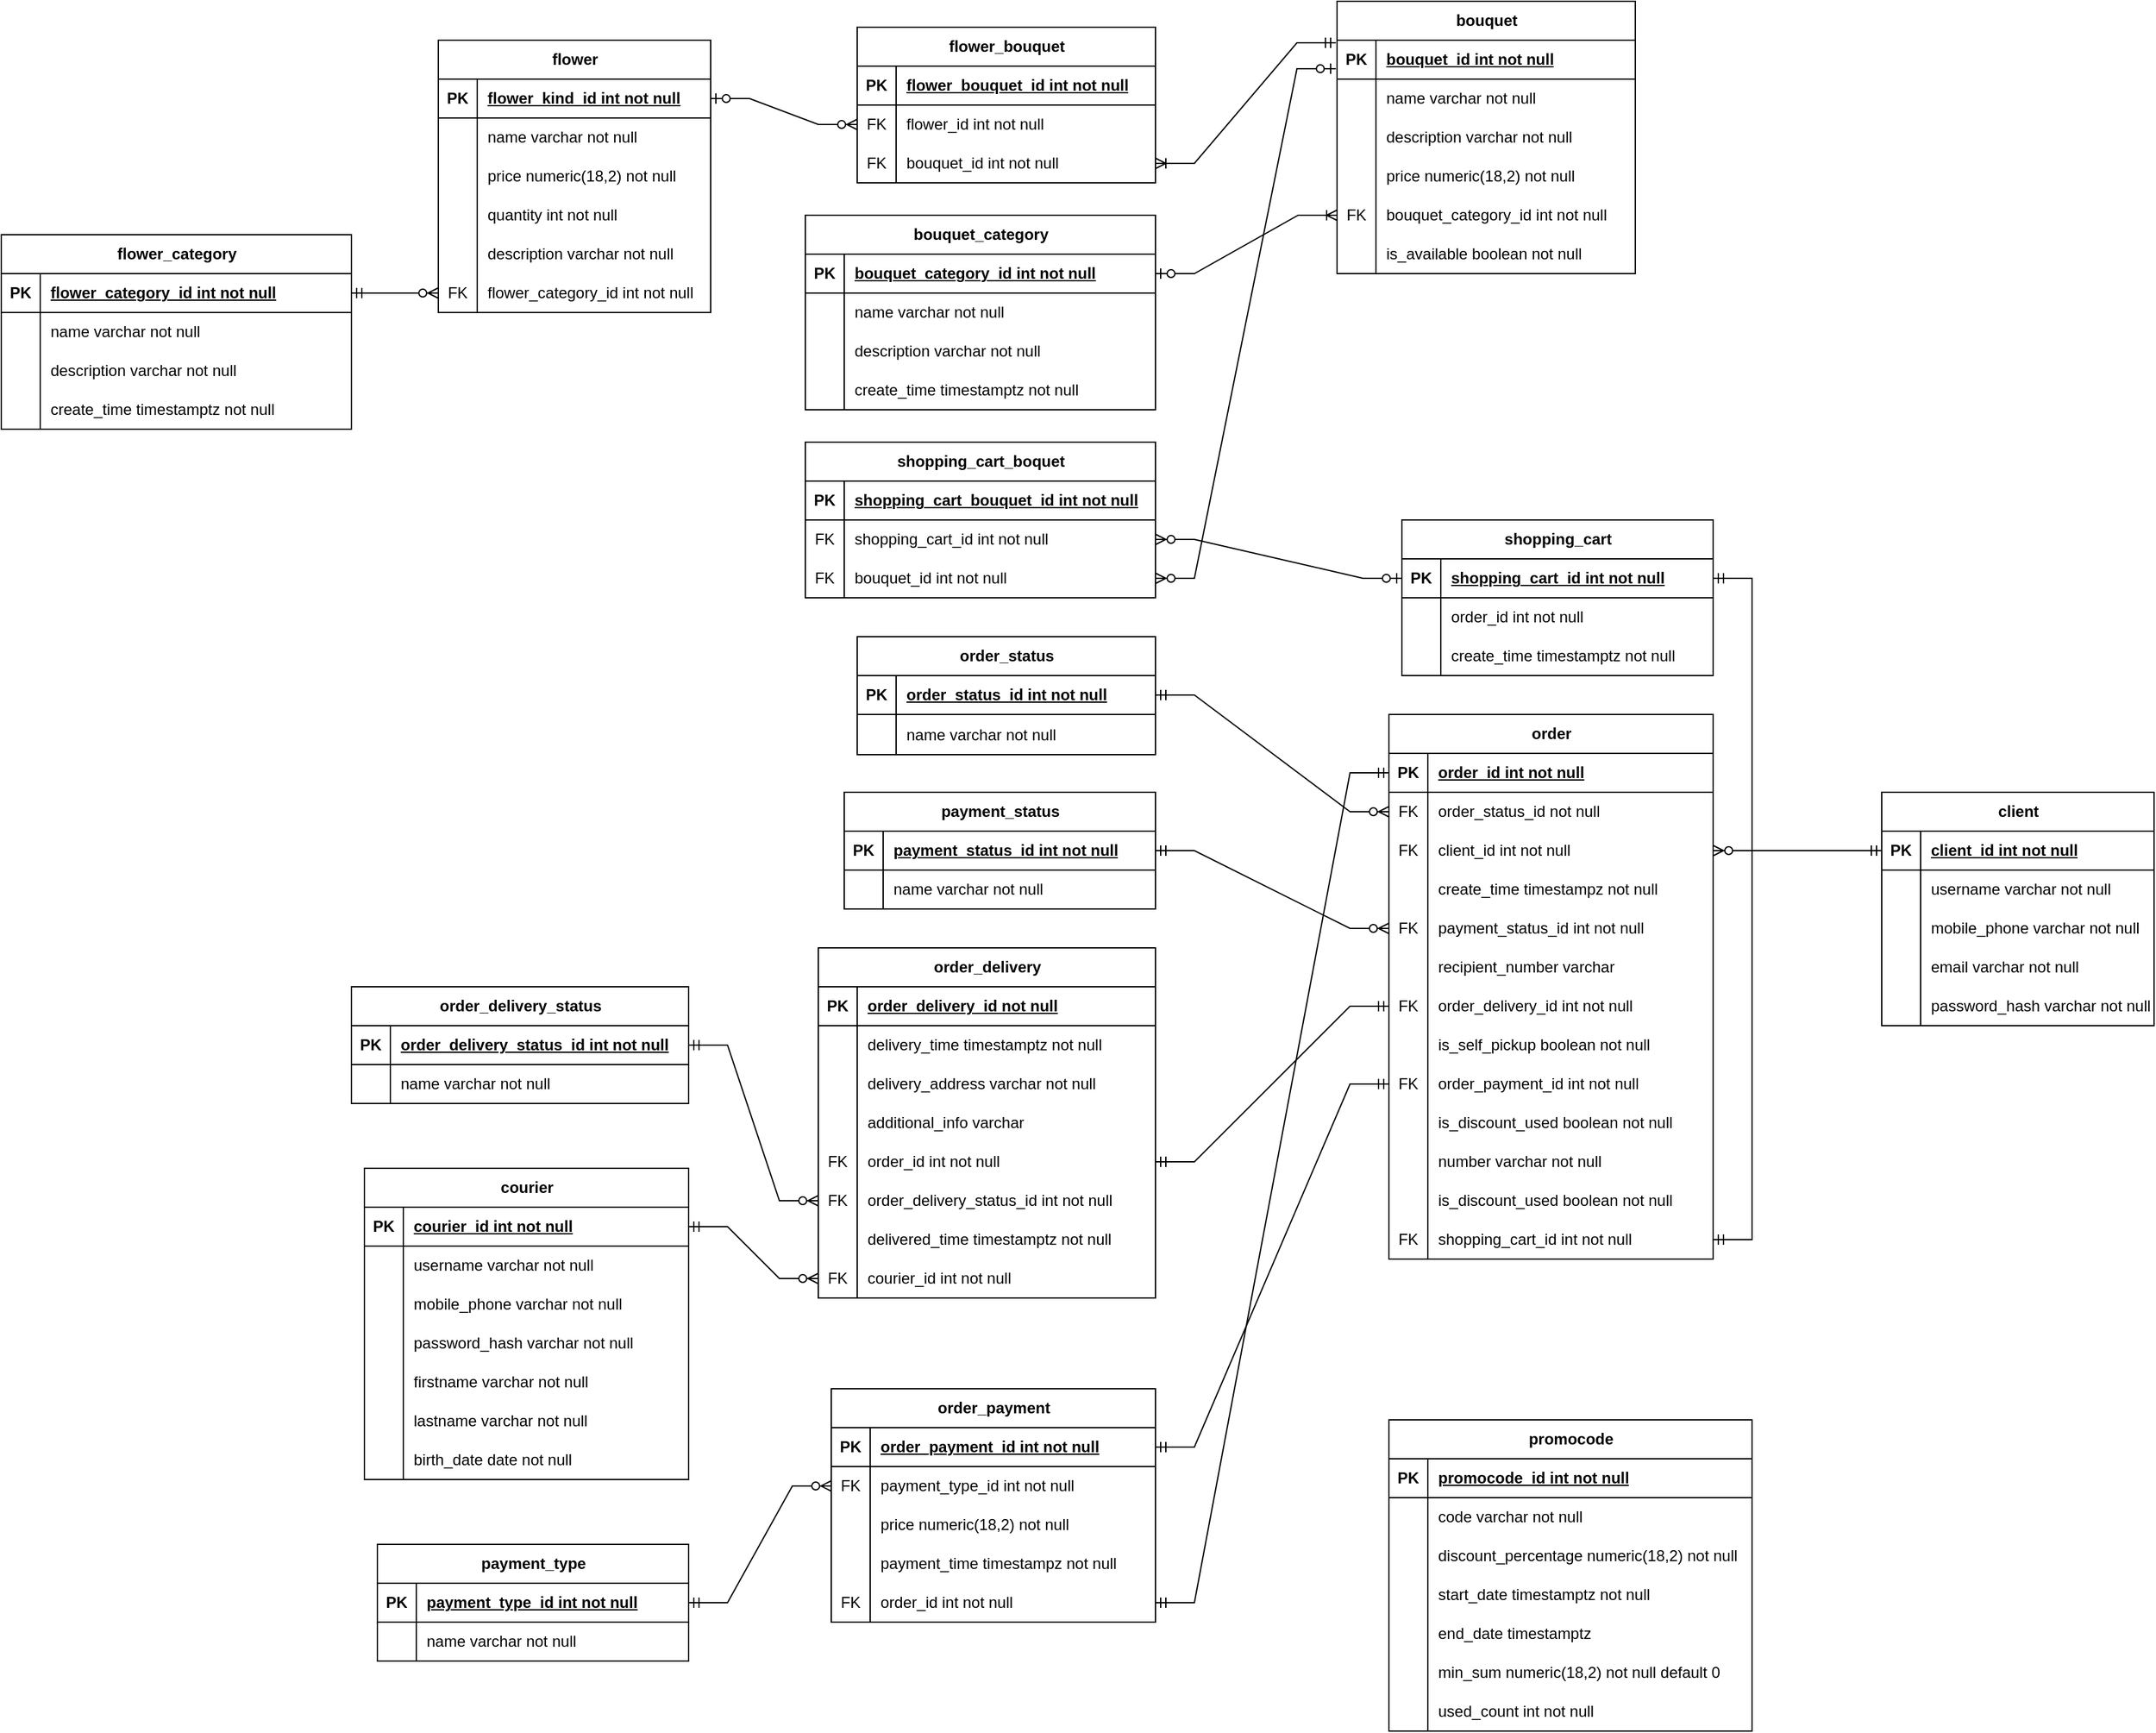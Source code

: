 <mxfile version="25.0.3">
  <diagram name="Страница — 1" id="GSqKnGu1ZnBulK4PunTq">
    <mxGraphModel dx="3004" dy="1445" grid="1" gridSize="10" guides="1" tooltips="1" connect="1" arrows="1" fold="1" page="1" pageScale="1" pageWidth="827" pageHeight="1169" math="0" shadow="0">
      <root>
        <mxCell id="0" />
        <mxCell id="1" parent="0" />
        <mxCell id="KCpzJdJzzG3zz9nGRyCk-1" value="client" style="shape=table;startSize=30;container=1;collapsible=1;childLayout=tableLayout;fixedRows=1;rowLines=0;fontStyle=1;align=center;resizeLast=1;html=1;" vertex="1" parent="1">
          <mxGeometry x="700" y="1030" width="210" height="180" as="geometry" />
        </mxCell>
        <mxCell id="KCpzJdJzzG3zz9nGRyCk-2" value="" style="shape=tableRow;horizontal=0;startSize=0;swimlaneHead=0;swimlaneBody=0;fillColor=none;collapsible=0;dropTarget=0;points=[[0,0.5],[1,0.5]];portConstraint=eastwest;top=0;left=0;right=0;bottom=1;" vertex="1" parent="KCpzJdJzzG3zz9nGRyCk-1">
          <mxGeometry y="30" width="210" height="30" as="geometry" />
        </mxCell>
        <mxCell id="KCpzJdJzzG3zz9nGRyCk-3" value="PK" style="shape=partialRectangle;connectable=0;fillColor=none;top=0;left=0;bottom=0;right=0;fontStyle=1;overflow=hidden;whiteSpace=wrap;html=1;" vertex="1" parent="KCpzJdJzzG3zz9nGRyCk-2">
          <mxGeometry width="30" height="30" as="geometry">
            <mxRectangle width="30" height="30" as="alternateBounds" />
          </mxGeometry>
        </mxCell>
        <mxCell id="KCpzJdJzzG3zz9nGRyCk-4" value="client_id int not null" style="shape=partialRectangle;connectable=0;fillColor=none;top=0;left=0;bottom=0;right=0;align=left;spacingLeft=6;fontStyle=5;overflow=hidden;whiteSpace=wrap;html=1;" vertex="1" parent="KCpzJdJzzG3zz9nGRyCk-2">
          <mxGeometry x="30" width="180" height="30" as="geometry">
            <mxRectangle width="180" height="30" as="alternateBounds" />
          </mxGeometry>
        </mxCell>
        <mxCell id="KCpzJdJzzG3zz9nGRyCk-5" value="" style="shape=tableRow;horizontal=0;startSize=0;swimlaneHead=0;swimlaneBody=0;fillColor=none;collapsible=0;dropTarget=0;points=[[0,0.5],[1,0.5]];portConstraint=eastwest;top=0;left=0;right=0;bottom=0;" vertex="1" parent="KCpzJdJzzG3zz9nGRyCk-1">
          <mxGeometry y="60" width="210" height="30" as="geometry" />
        </mxCell>
        <mxCell id="KCpzJdJzzG3zz9nGRyCk-6" value="" style="shape=partialRectangle;connectable=0;fillColor=none;top=0;left=0;bottom=0;right=0;editable=1;overflow=hidden;whiteSpace=wrap;html=1;" vertex="1" parent="KCpzJdJzzG3zz9nGRyCk-5">
          <mxGeometry width="30" height="30" as="geometry">
            <mxRectangle width="30" height="30" as="alternateBounds" />
          </mxGeometry>
        </mxCell>
        <mxCell id="KCpzJdJzzG3zz9nGRyCk-7" value="username varchar not null" style="shape=partialRectangle;connectable=0;fillColor=none;top=0;left=0;bottom=0;right=0;align=left;spacingLeft=6;overflow=hidden;whiteSpace=wrap;html=1;" vertex="1" parent="KCpzJdJzzG3zz9nGRyCk-5">
          <mxGeometry x="30" width="180" height="30" as="geometry">
            <mxRectangle width="180" height="30" as="alternateBounds" />
          </mxGeometry>
        </mxCell>
        <mxCell id="KCpzJdJzzG3zz9nGRyCk-8" value="" style="shape=tableRow;horizontal=0;startSize=0;swimlaneHead=0;swimlaneBody=0;fillColor=none;collapsible=0;dropTarget=0;points=[[0,0.5],[1,0.5]];portConstraint=eastwest;top=0;left=0;right=0;bottom=0;" vertex="1" parent="KCpzJdJzzG3zz9nGRyCk-1">
          <mxGeometry y="90" width="210" height="30" as="geometry" />
        </mxCell>
        <mxCell id="KCpzJdJzzG3zz9nGRyCk-9" value="" style="shape=partialRectangle;connectable=0;fillColor=none;top=0;left=0;bottom=0;right=0;editable=1;overflow=hidden;whiteSpace=wrap;html=1;" vertex="1" parent="KCpzJdJzzG3zz9nGRyCk-8">
          <mxGeometry width="30" height="30" as="geometry">
            <mxRectangle width="30" height="30" as="alternateBounds" />
          </mxGeometry>
        </mxCell>
        <mxCell id="KCpzJdJzzG3zz9nGRyCk-10" value="mobile_phone varchar not null" style="shape=partialRectangle;connectable=0;fillColor=none;top=0;left=0;bottom=0;right=0;align=left;spacingLeft=6;overflow=hidden;whiteSpace=wrap;html=1;" vertex="1" parent="KCpzJdJzzG3zz9nGRyCk-8">
          <mxGeometry x="30" width="180" height="30" as="geometry">
            <mxRectangle width="180" height="30" as="alternateBounds" />
          </mxGeometry>
        </mxCell>
        <mxCell id="KCpzJdJzzG3zz9nGRyCk-11" value="" style="shape=tableRow;horizontal=0;startSize=0;swimlaneHead=0;swimlaneBody=0;fillColor=none;collapsible=0;dropTarget=0;points=[[0,0.5],[1,0.5]];portConstraint=eastwest;top=0;left=0;right=0;bottom=0;" vertex="1" parent="KCpzJdJzzG3zz9nGRyCk-1">
          <mxGeometry y="120" width="210" height="30" as="geometry" />
        </mxCell>
        <mxCell id="KCpzJdJzzG3zz9nGRyCk-12" value="" style="shape=partialRectangle;connectable=0;fillColor=none;top=0;left=0;bottom=0;right=0;editable=1;overflow=hidden;whiteSpace=wrap;html=1;" vertex="1" parent="KCpzJdJzzG3zz9nGRyCk-11">
          <mxGeometry width="30" height="30" as="geometry">
            <mxRectangle width="30" height="30" as="alternateBounds" />
          </mxGeometry>
        </mxCell>
        <mxCell id="KCpzJdJzzG3zz9nGRyCk-13" value="email varchar not null" style="shape=partialRectangle;connectable=0;fillColor=none;top=0;left=0;bottom=0;right=0;align=left;spacingLeft=6;overflow=hidden;whiteSpace=wrap;html=1;" vertex="1" parent="KCpzJdJzzG3zz9nGRyCk-11">
          <mxGeometry x="30" width="180" height="30" as="geometry">
            <mxRectangle width="180" height="30" as="alternateBounds" />
          </mxGeometry>
        </mxCell>
        <mxCell id="KCpzJdJzzG3zz9nGRyCk-156" value="" style="shape=tableRow;horizontal=0;startSize=0;swimlaneHead=0;swimlaneBody=0;fillColor=none;collapsible=0;dropTarget=0;points=[[0,0.5],[1,0.5]];portConstraint=eastwest;top=0;left=0;right=0;bottom=0;" vertex="1" parent="KCpzJdJzzG3zz9nGRyCk-1">
          <mxGeometry y="150" width="210" height="30" as="geometry" />
        </mxCell>
        <mxCell id="KCpzJdJzzG3zz9nGRyCk-157" value="" style="shape=partialRectangle;connectable=0;fillColor=none;top=0;left=0;bottom=0;right=0;editable=1;overflow=hidden;whiteSpace=wrap;html=1;" vertex="1" parent="KCpzJdJzzG3zz9nGRyCk-156">
          <mxGeometry width="30" height="30" as="geometry">
            <mxRectangle width="30" height="30" as="alternateBounds" />
          </mxGeometry>
        </mxCell>
        <mxCell id="KCpzJdJzzG3zz9nGRyCk-158" value="password_hash varchar not null" style="shape=partialRectangle;connectable=0;fillColor=none;top=0;left=0;bottom=0;right=0;align=left;spacingLeft=6;overflow=hidden;whiteSpace=wrap;html=1;" vertex="1" parent="KCpzJdJzzG3zz9nGRyCk-156">
          <mxGeometry x="30" width="180" height="30" as="geometry">
            <mxRectangle width="180" height="30" as="alternateBounds" />
          </mxGeometry>
        </mxCell>
        <mxCell id="KCpzJdJzzG3zz9nGRyCk-14" value="order" style="shape=table;startSize=30;container=1;collapsible=1;childLayout=tableLayout;fixedRows=1;rowLines=0;fontStyle=1;align=center;resizeLast=1;html=1;" vertex="1" parent="1">
          <mxGeometry x="320" y="970" width="250" height="420" as="geometry" />
        </mxCell>
        <mxCell id="KCpzJdJzzG3zz9nGRyCk-15" value="" style="shape=tableRow;horizontal=0;startSize=0;swimlaneHead=0;swimlaneBody=0;fillColor=none;collapsible=0;dropTarget=0;points=[[0,0.5],[1,0.5]];portConstraint=eastwest;top=0;left=0;right=0;bottom=1;" vertex="1" parent="KCpzJdJzzG3zz9nGRyCk-14">
          <mxGeometry y="30" width="250" height="30" as="geometry" />
        </mxCell>
        <mxCell id="KCpzJdJzzG3zz9nGRyCk-16" value="PK" style="shape=partialRectangle;connectable=0;fillColor=none;top=0;left=0;bottom=0;right=0;fontStyle=1;overflow=hidden;whiteSpace=wrap;html=1;" vertex="1" parent="KCpzJdJzzG3zz9nGRyCk-15">
          <mxGeometry width="30" height="30" as="geometry">
            <mxRectangle width="30" height="30" as="alternateBounds" />
          </mxGeometry>
        </mxCell>
        <mxCell id="KCpzJdJzzG3zz9nGRyCk-17" value="order_id int not null" style="shape=partialRectangle;connectable=0;fillColor=none;top=0;left=0;bottom=0;right=0;align=left;spacingLeft=6;fontStyle=5;overflow=hidden;whiteSpace=wrap;html=1;" vertex="1" parent="KCpzJdJzzG3zz9nGRyCk-15">
          <mxGeometry x="30" width="220" height="30" as="geometry">
            <mxRectangle width="220" height="30" as="alternateBounds" />
          </mxGeometry>
        </mxCell>
        <mxCell id="KCpzJdJzzG3zz9nGRyCk-18" value="" style="shape=tableRow;horizontal=0;startSize=0;swimlaneHead=0;swimlaneBody=0;fillColor=none;collapsible=0;dropTarget=0;points=[[0,0.5],[1,0.5]];portConstraint=eastwest;top=0;left=0;right=0;bottom=0;" vertex="1" parent="KCpzJdJzzG3zz9nGRyCk-14">
          <mxGeometry y="60" width="250" height="30" as="geometry" />
        </mxCell>
        <mxCell id="KCpzJdJzzG3zz9nGRyCk-19" value="FK" style="shape=partialRectangle;connectable=0;fillColor=none;top=0;left=0;bottom=0;right=0;editable=1;overflow=hidden;whiteSpace=wrap;html=1;" vertex="1" parent="KCpzJdJzzG3zz9nGRyCk-18">
          <mxGeometry width="30" height="30" as="geometry">
            <mxRectangle width="30" height="30" as="alternateBounds" />
          </mxGeometry>
        </mxCell>
        <mxCell id="KCpzJdJzzG3zz9nGRyCk-20" value="order_status_id not null" style="shape=partialRectangle;connectable=0;fillColor=none;top=0;left=0;bottom=0;right=0;align=left;spacingLeft=6;overflow=hidden;whiteSpace=wrap;html=1;" vertex="1" parent="KCpzJdJzzG3zz9nGRyCk-18">
          <mxGeometry x="30" width="220" height="30" as="geometry">
            <mxRectangle width="220" height="30" as="alternateBounds" />
          </mxGeometry>
        </mxCell>
        <mxCell id="KCpzJdJzzG3zz9nGRyCk-21" value="" style="shape=tableRow;horizontal=0;startSize=0;swimlaneHead=0;swimlaneBody=0;fillColor=none;collapsible=0;dropTarget=0;points=[[0,0.5],[1,0.5]];portConstraint=eastwest;top=0;left=0;right=0;bottom=0;" vertex="1" parent="KCpzJdJzzG3zz9nGRyCk-14">
          <mxGeometry y="90" width="250" height="30" as="geometry" />
        </mxCell>
        <mxCell id="KCpzJdJzzG3zz9nGRyCk-22" value="FK" style="shape=partialRectangle;connectable=0;fillColor=none;top=0;left=0;bottom=0;right=0;editable=1;overflow=hidden;whiteSpace=wrap;html=1;" vertex="1" parent="KCpzJdJzzG3zz9nGRyCk-21">
          <mxGeometry width="30" height="30" as="geometry">
            <mxRectangle width="30" height="30" as="alternateBounds" />
          </mxGeometry>
        </mxCell>
        <mxCell id="KCpzJdJzzG3zz9nGRyCk-23" value="client_id int not null" style="shape=partialRectangle;connectable=0;fillColor=none;top=0;left=0;bottom=0;right=0;align=left;spacingLeft=6;overflow=hidden;whiteSpace=wrap;html=1;" vertex="1" parent="KCpzJdJzzG3zz9nGRyCk-21">
          <mxGeometry x="30" width="220" height="30" as="geometry">
            <mxRectangle width="220" height="30" as="alternateBounds" />
          </mxGeometry>
        </mxCell>
        <mxCell id="KCpzJdJzzG3zz9nGRyCk-24" value="" style="shape=tableRow;horizontal=0;startSize=0;swimlaneHead=0;swimlaneBody=0;fillColor=none;collapsible=0;dropTarget=0;points=[[0,0.5],[1,0.5]];portConstraint=eastwest;top=0;left=0;right=0;bottom=0;" vertex="1" parent="KCpzJdJzzG3zz9nGRyCk-14">
          <mxGeometry y="120" width="250" height="30" as="geometry" />
        </mxCell>
        <mxCell id="KCpzJdJzzG3zz9nGRyCk-25" value="" style="shape=partialRectangle;connectable=0;fillColor=none;top=0;left=0;bottom=0;right=0;editable=1;overflow=hidden;whiteSpace=wrap;html=1;" vertex="1" parent="KCpzJdJzzG3zz9nGRyCk-24">
          <mxGeometry width="30" height="30" as="geometry">
            <mxRectangle width="30" height="30" as="alternateBounds" />
          </mxGeometry>
        </mxCell>
        <mxCell id="KCpzJdJzzG3zz9nGRyCk-26" value="create_time timestampz not null" style="shape=partialRectangle;connectable=0;fillColor=none;top=0;left=0;bottom=0;right=0;align=left;spacingLeft=6;overflow=hidden;whiteSpace=wrap;html=1;" vertex="1" parent="KCpzJdJzzG3zz9nGRyCk-24">
          <mxGeometry x="30" width="220" height="30" as="geometry">
            <mxRectangle width="220" height="30" as="alternateBounds" />
          </mxGeometry>
        </mxCell>
        <mxCell id="KCpzJdJzzG3zz9nGRyCk-173" value="" style="shape=tableRow;horizontal=0;startSize=0;swimlaneHead=0;swimlaneBody=0;fillColor=none;collapsible=0;dropTarget=0;points=[[0,0.5],[1,0.5]];portConstraint=eastwest;top=0;left=0;right=0;bottom=0;" vertex="1" parent="KCpzJdJzzG3zz9nGRyCk-14">
          <mxGeometry y="150" width="250" height="30" as="geometry" />
        </mxCell>
        <mxCell id="KCpzJdJzzG3zz9nGRyCk-174" value="FK" style="shape=partialRectangle;connectable=0;fillColor=none;top=0;left=0;bottom=0;right=0;editable=1;overflow=hidden;whiteSpace=wrap;html=1;" vertex="1" parent="KCpzJdJzzG3zz9nGRyCk-173">
          <mxGeometry width="30" height="30" as="geometry">
            <mxRectangle width="30" height="30" as="alternateBounds" />
          </mxGeometry>
        </mxCell>
        <mxCell id="KCpzJdJzzG3zz9nGRyCk-175" value="payment_status_id int not null" style="shape=partialRectangle;connectable=0;fillColor=none;top=0;left=0;bottom=0;right=0;align=left;spacingLeft=6;overflow=hidden;whiteSpace=wrap;html=1;" vertex="1" parent="KCpzJdJzzG3zz9nGRyCk-173">
          <mxGeometry x="30" width="220" height="30" as="geometry">
            <mxRectangle width="220" height="30" as="alternateBounds" />
          </mxGeometry>
        </mxCell>
        <mxCell id="KCpzJdJzzG3zz9nGRyCk-205" value="" style="shape=tableRow;horizontal=0;startSize=0;swimlaneHead=0;swimlaneBody=0;fillColor=none;collapsible=0;dropTarget=0;points=[[0,0.5],[1,0.5]];portConstraint=eastwest;top=0;left=0;right=0;bottom=0;" vertex="1" parent="KCpzJdJzzG3zz9nGRyCk-14">
          <mxGeometry y="180" width="250" height="30" as="geometry" />
        </mxCell>
        <mxCell id="KCpzJdJzzG3zz9nGRyCk-206" value="" style="shape=partialRectangle;connectable=0;fillColor=none;top=0;left=0;bottom=0;right=0;editable=1;overflow=hidden;whiteSpace=wrap;html=1;" vertex="1" parent="KCpzJdJzzG3zz9nGRyCk-205">
          <mxGeometry width="30" height="30" as="geometry">
            <mxRectangle width="30" height="30" as="alternateBounds" />
          </mxGeometry>
        </mxCell>
        <mxCell id="KCpzJdJzzG3zz9nGRyCk-207" value="recipient_number varchar" style="shape=partialRectangle;connectable=0;fillColor=none;top=0;left=0;bottom=0;right=0;align=left;spacingLeft=6;overflow=hidden;whiteSpace=wrap;html=1;" vertex="1" parent="KCpzJdJzzG3zz9nGRyCk-205">
          <mxGeometry x="30" width="220" height="30" as="geometry">
            <mxRectangle width="220" height="30" as="alternateBounds" />
          </mxGeometry>
        </mxCell>
        <mxCell id="KCpzJdJzzG3zz9nGRyCk-208" value="" style="shape=tableRow;horizontal=0;startSize=0;swimlaneHead=0;swimlaneBody=0;fillColor=none;collapsible=0;dropTarget=0;points=[[0,0.5],[1,0.5]];portConstraint=eastwest;top=0;left=0;right=0;bottom=0;" vertex="1" parent="KCpzJdJzzG3zz9nGRyCk-14">
          <mxGeometry y="210" width="250" height="30" as="geometry" />
        </mxCell>
        <mxCell id="KCpzJdJzzG3zz9nGRyCk-209" value="FK" style="shape=partialRectangle;connectable=0;fillColor=none;top=0;left=0;bottom=0;right=0;editable=1;overflow=hidden;whiteSpace=wrap;html=1;" vertex="1" parent="KCpzJdJzzG3zz9nGRyCk-208">
          <mxGeometry width="30" height="30" as="geometry">
            <mxRectangle width="30" height="30" as="alternateBounds" />
          </mxGeometry>
        </mxCell>
        <mxCell id="KCpzJdJzzG3zz9nGRyCk-210" value="order_delivery_id int not null" style="shape=partialRectangle;connectable=0;fillColor=none;top=0;left=0;bottom=0;right=0;align=left;spacingLeft=6;overflow=hidden;whiteSpace=wrap;html=1;" vertex="1" parent="KCpzJdJzzG3zz9nGRyCk-208">
          <mxGeometry x="30" width="220" height="30" as="geometry">
            <mxRectangle width="220" height="30" as="alternateBounds" />
          </mxGeometry>
        </mxCell>
        <mxCell id="KCpzJdJzzG3zz9nGRyCk-239" value="" style="shape=tableRow;horizontal=0;startSize=0;swimlaneHead=0;swimlaneBody=0;fillColor=none;collapsible=0;dropTarget=0;points=[[0,0.5],[1,0.5]];portConstraint=eastwest;top=0;left=0;right=0;bottom=0;" vertex="1" parent="KCpzJdJzzG3zz9nGRyCk-14">
          <mxGeometry y="240" width="250" height="30" as="geometry" />
        </mxCell>
        <mxCell id="KCpzJdJzzG3zz9nGRyCk-240" value="" style="shape=partialRectangle;connectable=0;fillColor=none;top=0;left=0;bottom=0;right=0;editable=1;overflow=hidden;whiteSpace=wrap;html=1;" vertex="1" parent="KCpzJdJzzG3zz9nGRyCk-239">
          <mxGeometry width="30" height="30" as="geometry">
            <mxRectangle width="30" height="30" as="alternateBounds" />
          </mxGeometry>
        </mxCell>
        <mxCell id="KCpzJdJzzG3zz9nGRyCk-241" value="is_self_pickup boolean not null" style="shape=partialRectangle;connectable=0;fillColor=none;top=0;left=0;bottom=0;right=0;align=left;spacingLeft=6;overflow=hidden;whiteSpace=wrap;html=1;" vertex="1" parent="KCpzJdJzzG3zz9nGRyCk-239">
          <mxGeometry x="30" width="220" height="30" as="geometry">
            <mxRectangle width="220" height="30" as="alternateBounds" />
          </mxGeometry>
        </mxCell>
        <mxCell id="KCpzJdJzzG3zz9nGRyCk-242" value="" style="shape=tableRow;horizontal=0;startSize=0;swimlaneHead=0;swimlaneBody=0;fillColor=none;collapsible=0;dropTarget=0;points=[[0,0.5],[1,0.5]];portConstraint=eastwest;top=0;left=0;right=0;bottom=0;" vertex="1" parent="KCpzJdJzzG3zz9nGRyCk-14">
          <mxGeometry y="270" width="250" height="30" as="geometry" />
        </mxCell>
        <mxCell id="KCpzJdJzzG3zz9nGRyCk-243" value="FK" style="shape=partialRectangle;connectable=0;fillColor=none;top=0;left=0;bottom=0;right=0;editable=1;overflow=hidden;whiteSpace=wrap;html=1;" vertex="1" parent="KCpzJdJzzG3zz9nGRyCk-242">
          <mxGeometry width="30" height="30" as="geometry">
            <mxRectangle width="30" height="30" as="alternateBounds" />
          </mxGeometry>
        </mxCell>
        <mxCell id="KCpzJdJzzG3zz9nGRyCk-244" value="order_payment_id int not null" style="shape=partialRectangle;connectable=0;fillColor=none;top=0;left=0;bottom=0;right=0;align=left;spacingLeft=6;overflow=hidden;whiteSpace=wrap;html=1;" vertex="1" parent="KCpzJdJzzG3zz9nGRyCk-242">
          <mxGeometry x="30" width="220" height="30" as="geometry">
            <mxRectangle width="220" height="30" as="alternateBounds" />
          </mxGeometry>
        </mxCell>
        <mxCell id="KCpzJdJzzG3zz9nGRyCk-245" value="" style="shape=tableRow;horizontal=0;startSize=0;swimlaneHead=0;swimlaneBody=0;fillColor=none;collapsible=0;dropTarget=0;points=[[0,0.5],[1,0.5]];portConstraint=eastwest;top=0;left=0;right=0;bottom=0;" vertex="1" parent="KCpzJdJzzG3zz9nGRyCk-14">
          <mxGeometry y="300" width="250" height="30" as="geometry" />
        </mxCell>
        <mxCell id="KCpzJdJzzG3zz9nGRyCk-246" value="" style="shape=partialRectangle;connectable=0;fillColor=none;top=0;left=0;bottom=0;right=0;editable=1;overflow=hidden;whiteSpace=wrap;html=1;" vertex="1" parent="KCpzJdJzzG3zz9nGRyCk-245">
          <mxGeometry width="30" height="30" as="geometry">
            <mxRectangle width="30" height="30" as="alternateBounds" />
          </mxGeometry>
        </mxCell>
        <mxCell id="KCpzJdJzzG3zz9nGRyCk-247" value="is_discount_used boolean not null" style="shape=partialRectangle;connectable=0;fillColor=none;top=0;left=0;bottom=0;right=0;align=left;spacingLeft=6;overflow=hidden;whiteSpace=wrap;html=1;" vertex="1" parent="KCpzJdJzzG3zz9nGRyCk-245">
          <mxGeometry x="30" width="220" height="30" as="geometry">
            <mxRectangle width="220" height="30" as="alternateBounds" />
          </mxGeometry>
        </mxCell>
        <mxCell id="KCpzJdJzzG3zz9nGRyCk-282" value="" style="shape=tableRow;horizontal=0;startSize=0;swimlaneHead=0;swimlaneBody=0;fillColor=none;collapsible=0;dropTarget=0;points=[[0,0.5],[1,0.5]];portConstraint=eastwest;top=0;left=0;right=0;bottom=0;" vertex="1" parent="KCpzJdJzzG3zz9nGRyCk-14">
          <mxGeometry y="330" width="250" height="30" as="geometry" />
        </mxCell>
        <mxCell id="KCpzJdJzzG3zz9nGRyCk-283" value="" style="shape=partialRectangle;connectable=0;fillColor=none;top=0;left=0;bottom=0;right=0;editable=1;overflow=hidden;whiteSpace=wrap;html=1;" vertex="1" parent="KCpzJdJzzG3zz9nGRyCk-282">
          <mxGeometry width="30" height="30" as="geometry">
            <mxRectangle width="30" height="30" as="alternateBounds" />
          </mxGeometry>
        </mxCell>
        <mxCell id="KCpzJdJzzG3zz9nGRyCk-284" value="number varchar not null" style="shape=partialRectangle;connectable=0;fillColor=none;top=0;left=0;bottom=0;right=0;align=left;spacingLeft=6;overflow=hidden;whiteSpace=wrap;html=1;" vertex="1" parent="KCpzJdJzzG3zz9nGRyCk-282">
          <mxGeometry x="30" width="220" height="30" as="geometry">
            <mxRectangle width="220" height="30" as="alternateBounds" />
          </mxGeometry>
        </mxCell>
        <mxCell id="KCpzJdJzzG3zz9nGRyCk-288" value="" style="shape=tableRow;horizontal=0;startSize=0;swimlaneHead=0;swimlaneBody=0;fillColor=none;collapsible=0;dropTarget=0;points=[[0,0.5],[1,0.5]];portConstraint=eastwest;top=0;left=0;right=0;bottom=0;" vertex="1" parent="KCpzJdJzzG3zz9nGRyCk-14">
          <mxGeometry y="360" width="250" height="30" as="geometry" />
        </mxCell>
        <mxCell id="KCpzJdJzzG3zz9nGRyCk-289" value="" style="shape=partialRectangle;connectable=0;fillColor=none;top=0;left=0;bottom=0;right=0;editable=1;overflow=hidden;whiteSpace=wrap;html=1;" vertex="1" parent="KCpzJdJzzG3zz9nGRyCk-288">
          <mxGeometry width="30" height="30" as="geometry">
            <mxRectangle width="30" height="30" as="alternateBounds" />
          </mxGeometry>
        </mxCell>
        <mxCell id="KCpzJdJzzG3zz9nGRyCk-290" value="is_discount_used boolean not null" style="shape=partialRectangle;connectable=0;fillColor=none;top=0;left=0;bottom=0;right=0;align=left;spacingLeft=6;overflow=hidden;whiteSpace=wrap;html=1;" vertex="1" parent="KCpzJdJzzG3zz9nGRyCk-288">
          <mxGeometry x="30" width="220" height="30" as="geometry">
            <mxRectangle width="220" height="30" as="alternateBounds" />
          </mxGeometry>
        </mxCell>
        <mxCell id="KCpzJdJzzG3zz9nGRyCk-383" value="" style="shape=tableRow;horizontal=0;startSize=0;swimlaneHead=0;swimlaneBody=0;fillColor=none;collapsible=0;dropTarget=0;points=[[0,0.5],[1,0.5]];portConstraint=eastwest;top=0;left=0;right=0;bottom=0;" vertex="1" parent="KCpzJdJzzG3zz9nGRyCk-14">
          <mxGeometry y="390" width="250" height="30" as="geometry" />
        </mxCell>
        <mxCell id="KCpzJdJzzG3zz9nGRyCk-384" value="FK" style="shape=partialRectangle;connectable=0;fillColor=none;top=0;left=0;bottom=0;right=0;editable=1;overflow=hidden;whiteSpace=wrap;html=1;" vertex="1" parent="KCpzJdJzzG3zz9nGRyCk-383">
          <mxGeometry width="30" height="30" as="geometry">
            <mxRectangle width="30" height="30" as="alternateBounds" />
          </mxGeometry>
        </mxCell>
        <mxCell id="KCpzJdJzzG3zz9nGRyCk-385" value="shopping_cart_id int not null" style="shape=partialRectangle;connectable=0;fillColor=none;top=0;left=0;bottom=0;right=0;align=left;spacingLeft=6;overflow=hidden;whiteSpace=wrap;html=1;" vertex="1" parent="KCpzJdJzzG3zz9nGRyCk-383">
          <mxGeometry x="30" width="220" height="30" as="geometry">
            <mxRectangle width="220" height="30" as="alternateBounds" />
          </mxGeometry>
        </mxCell>
        <mxCell id="KCpzJdJzzG3zz9nGRyCk-27" value="order_status" style="shape=table;startSize=30;container=1;collapsible=1;childLayout=tableLayout;fixedRows=1;rowLines=0;fontStyle=1;align=center;resizeLast=1;html=1;" vertex="1" parent="1">
          <mxGeometry x="-90" y="910" width="230" height="91" as="geometry" />
        </mxCell>
        <mxCell id="KCpzJdJzzG3zz9nGRyCk-28" value="" style="shape=tableRow;horizontal=0;startSize=0;swimlaneHead=0;swimlaneBody=0;fillColor=none;collapsible=0;dropTarget=0;points=[[0,0.5],[1,0.5]];portConstraint=eastwest;top=0;left=0;right=0;bottom=1;" vertex="1" parent="KCpzJdJzzG3zz9nGRyCk-27">
          <mxGeometry y="30" width="230" height="30" as="geometry" />
        </mxCell>
        <mxCell id="KCpzJdJzzG3zz9nGRyCk-29" value="PK" style="shape=partialRectangle;connectable=0;fillColor=none;top=0;left=0;bottom=0;right=0;fontStyle=1;overflow=hidden;whiteSpace=wrap;html=1;" vertex="1" parent="KCpzJdJzzG3zz9nGRyCk-28">
          <mxGeometry width="30" height="30" as="geometry">
            <mxRectangle width="30" height="30" as="alternateBounds" />
          </mxGeometry>
        </mxCell>
        <mxCell id="KCpzJdJzzG3zz9nGRyCk-30" value="order_status_id int not null" style="shape=partialRectangle;connectable=0;fillColor=none;top=0;left=0;bottom=0;right=0;align=left;spacingLeft=6;fontStyle=5;overflow=hidden;whiteSpace=wrap;html=1;" vertex="1" parent="KCpzJdJzzG3zz9nGRyCk-28">
          <mxGeometry x="30" width="200" height="30" as="geometry">
            <mxRectangle width="200" height="30" as="alternateBounds" />
          </mxGeometry>
        </mxCell>
        <mxCell id="KCpzJdJzzG3zz9nGRyCk-31" value="" style="shape=tableRow;horizontal=0;startSize=0;swimlaneHead=0;swimlaneBody=0;fillColor=none;collapsible=0;dropTarget=0;points=[[0,0.5],[1,0.5]];portConstraint=eastwest;top=0;left=0;right=0;bottom=0;" vertex="1" parent="KCpzJdJzzG3zz9nGRyCk-27">
          <mxGeometry y="60" width="230" height="31" as="geometry" />
        </mxCell>
        <mxCell id="KCpzJdJzzG3zz9nGRyCk-32" value="" style="shape=partialRectangle;connectable=0;fillColor=none;top=0;left=0;bottom=0;right=0;editable=1;overflow=hidden;whiteSpace=wrap;html=1;" vertex="1" parent="KCpzJdJzzG3zz9nGRyCk-31">
          <mxGeometry width="30" height="31" as="geometry">
            <mxRectangle width="30" height="31" as="alternateBounds" />
          </mxGeometry>
        </mxCell>
        <mxCell id="KCpzJdJzzG3zz9nGRyCk-33" value="name varchar not null" style="shape=partialRectangle;connectable=0;fillColor=none;top=0;left=0;bottom=0;right=0;align=left;spacingLeft=6;overflow=hidden;whiteSpace=wrap;html=1;" vertex="1" parent="KCpzJdJzzG3zz9nGRyCk-31">
          <mxGeometry x="30" width="200" height="31" as="geometry">
            <mxRectangle width="200" height="31" as="alternateBounds" />
          </mxGeometry>
        </mxCell>
        <mxCell id="KCpzJdJzzG3zz9nGRyCk-40" value="flower" style="shape=table;startSize=30;container=1;collapsible=1;childLayout=tableLayout;fixedRows=1;rowLines=0;fontStyle=1;align=center;resizeLast=1;html=1;" vertex="1" parent="1">
          <mxGeometry x="-413" y="450" width="210" height="210" as="geometry">
            <mxRectangle x="30" y="380" width="100" height="30" as="alternateBounds" />
          </mxGeometry>
        </mxCell>
        <mxCell id="KCpzJdJzzG3zz9nGRyCk-41" value="" style="shape=tableRow;horizontal=0;startSize=0;swimlaneHead=0;swimlaneBody=0;fillColor=none;collapsible=0;dropTarget=0;points=[[0,0.5],[1,0.5]];portConstraint=eastwest;top=0;left=0;right=0;bottom=1;" vertex="1" parent="KCpzJdJzzG3zz9nGRyCk-40">
          <mxGeometry y="30" width="210" height="30" as="geometry" />
        </mxCell>
        <mxCell id="KCpzJdJzzG3zz9nGRyCk-42" value="PK" style="shape=partialRectangle;connectable=0;fillColor=none;top=0;left=0;bottom=0;right=0;fontStyle=1;overflow=hidden;whiteSpace=wrap;html=1;" vertex="1" parent="KCpzJdJzzG3zz9nGRyCk-41">
          <mxGeometry width="30" height="30" as="geometry">
            <mxRectangle width="30" height="30" as="alternateBounds" />
          </mxGeometry>
        </mxCell>
        <mxCell id="KCpzJdJzzG3zz9nGRyCk-43" value="flower_kind_id int not null" style="shape=partialRectangle;connectable=0;fillColor=none;top=0;left=0;bottom=0;right=0;align=left;spacingLeft=6;fontStyle=5;overflow=hidden;whiteSpace=wrap;html=1;" vertex="1" parent="KCpzJdJzzG3zz9nGRyCk-41">
          <mxGeometry x="30" width="180" height="30" as="geometry">
            <mxRectangle width="180" height="30" as="alternateBounds" />
          </mxGeometry>
        </mxCell>
        <mxCell id="KCpzJdJzzG3zz9nGRyCk-44" value="" style="shape=tableRow;horizontal=0;startSize=0;swimlaneHead=0;swimlaneBody=0;fillColor=none;collapsible=0;dropTarget=0;points=[[0,0.5],[1,0.5]];portConstraint=eastwest;top=0;left=0;right=0;bottom=0;" vertex="1" parent="KCpzJdJzzG3zz9nGRyCk-40">
          <mxGeometry y="60" width="210" height="30" as="geometry" />
        </mxCell>
        <mxCell id="KCpzJdJzzG3zz9nGRyCk-45" value="" style="shape=partialRectangle;connectable=0;fillColor=none;top=0;left=0;bottom=0;right=0;editable=1;overflow=hidden;whiteSpace=wrap;html=1;" vertex="1" parent="KCpzJdJzzG3zz9nGRyCk-44">
          <mxGeometry width="30" height="30" as="geometry">
            <mxRectangle width="30" height="30" as="alternateBounds" />
          </mxGeometry>
        </mxCell>
        <mxCell id="KCpzJdJzzG3zz9nGRyCk-46" value="name varchar not null" style="shape=partialRectangle;connectable=0;fillColor=none;top=0;left=0;bottom=0;right=0;align=left;spacingLeft=6;overflow=hidden;whiteSpace=wrap;html=1;" vertex="1" parent="KCpzJdJzzG3zz9nGRyCk-44">
          <mxGeometry x="30" width="180" height="30" as="geometry">
            <mxRectangle width="180" height="30" as="alternateBounds" />
          </mxGeometry>
        </mxCell>
        <mxCell id="KCpzJdJzzG3zz9nGRyCk-47" value="" style="shape=tableRow;horizontal=0;startSize=0;swimlaneHead=0;swimlaneBody=0;fillColor=none;collapsible=0;dropTarget=0;points=[[0,0.5],[1,0.5]];portConstraint=eastwest;top=0;left=0;right=0;bottom=0;" vertex="1" parent="KCpzJdJzzG3zz9nGRyCk-40">
          <mxGeometry y="90" width="210" height="30" as="geometry" />
        </mxCell>
        <mxCell id="KCpzJdJzzG3zz9nGRyCk-48" value="" style="shape=partialRectangle;connectable=0;fillColor=none;top=0;left=0;bottom=0;right=0;editable=1;overflow=hidden;whiteSpace=wrap;html=1;" vertex="1" parent="KCpzJdJzzG3zz9nGRyCk-47">
          <mxGeometry width="30" height="30" as="geometry">
            <mxRectangle width="30" height="30" as="alternateBounds" />
          </mxGeometry>
        </mxCell>
        <mxCell id="KCpzJdJzzG3zz9nGRyCk-49" value="price numeric(18,2) not null" style="shape=partialRectangle;connectable=0;fillColor=none;top=0;left=0;bottom=0;right=0;align=left;spacingLeft=6;overflow=hidden;whiteSpace=wrap;html=1;" vertex="1" parent="KCpzJdJzzG3zz9nGRyCk-47">
          <mxGeometry x="30" width="180" height="30" as="geometry">
            <mxRectangle width="180" height="30" as="alternateBounds" />
          </mxGeometry>
        </mxCell>
        <mxCell id="KCpzJdJzzG3zz9nGRyCk-50" value="" style="shape=tableRow;horizontal=0;startSize=0;swimlaneHead=0;swimlaneBody=0;fillColor=none;collapsible=0;dropTarget=0;points=[[0,0.5],[1,0.5]];portConstraint=eastwest;top=0;left=0;right=0;bottom=0;" vertex="1" parent="KCpzJdJzzG3zz9nGRyCk-40">
          <mxGeometry y="120" width="210" height="30" as="geometry" />
        </mxCell>
        <mxCell id="KCpzJdJzzG3zz9nGRyCk-51" value="" style="shape=partialRectangle;connectable=0;fillColor=none;top=0;left=0;bottom=0;right=0;editable=1;overflow=hidden;whiteSpace=wrap;html=1;" vertex="1" parent="KCpzJdJzzG3zz9nGRyCk-50">
          <mxGeometry width="30" height="30" as="geometry">
            <mxRectangle width="30" height="30" as="alternateBounds" />
          </mxGeometry>
        </mxCell>
        <mxCell id="KCpzJdJzzG3zz9nGRyCk-52" value="quantity int not null" style="shape=partialRectangle;connectable=0;fillColor=none;top=0;left=0;bottom=0;right=0;align=left;spacingLeft=6;overflow=hidden;whiteSpace=wrap;html=1;" vertex="1" parent="KCpzJdJzzG3zz9nGRyCk-50">
          <mxGeometry x="30" width="180" height="30" as="geometry">
            <mxRectangle width="180" height="30" as="alternateBounds" />
          </mxGeometry>
        </mxCell>
        <mxCell id="KCpzJdJzzG3zz9nGRyCk-96" value="" style="shape=tableRow;horizontal=0;startSize=0;swimlaneHead=0;swimlaneBody=0;fillColor=none;collapsible=0;dropTarget=0;points=[[0,0.5],[1,0.5]];portConstraint=eastwest;top=0;left=0;right=0;bottom=0;" vertex="1" parent="KCpzJdJzzG3zz9nGRyCk-40">
          <mxGeometry y="150" width="210" height="30" as="geometry" />
        </mxCell>
        <mxCell id="KCpzJdJzzG3zz9nGRyCk-97" value="" style="shape=partialRectangle;connectable=0;fillColor=none;top=0;left=0;bottom=0;right=0;editable=1;overflow=hidden;whiteSpace=wrap;html=1;" vertex="1" parent="KCpzJdJzzG3zz9nGRyCk-96">
          <mxGeometry width="30" height="30" as="geometry">
            <mxRectangle width="30" height="30" as="alternateBounds" />
          </mxGeometry>
        </mxCell>
        <mxCell id="KCpzJdJzzG3zz9nGRyCk-98" value="description varchar not null" style="shape=partialRectangle;connectable=0;fillColor=none;top=0;left=0;bottom=0;right=0;align=left;spacingLeft=6;overflow=hidden;whiteSpace=wrap;html=1;" vertex="1" parent="KCpzJdJzzG3zz9nGRyCk-96">
          <mxGeometry x="30" width="180" height="30" as="geometry">
            <mxRectangle width="180" height="30" as="alternateBounds" />
          </mxGeometry>
        </mxCell>
        <mxCell id="KCpzJdJzzG3zz9nGRyCk-115" value="" style="shape=tableRow;horizontal=0;startSize=0;swimlaneHead=0;swimlaneBody=0;fillColor=none;collapsible=0;dropTarget=0;points=[[0,0.5],[1,0.5]];portConstraint=eastwest;top=0;left=0;right=0;bottom=0;" vertex="1" parent="KCpzJdJzzG3zz9nGRyCk-40">
          <mxGeometry y="180" width="210" height="30" as="geometry" />
        </mxCell>
        <mxCell id="KCpzJdJzzG3zz9nGRyCk-116" value="FK" style="shape=partialRectangle;connectable=0;fillColor=none;top=0;left=0;bottom=0;right=0;editable=1;overflow=hidden;whiteSpace=wrap;html=1;" vertex="1" parent="KCpzJdJzzG3zz9nGRyCk-115">
          <mxGeometry width="30" height="30" as="geometry">
            <mxRectangle width="30" height="30" as="alternateBounds" />
          </mxGeometry>
        </mxCell>
        <mxCell id="KCpzJdJzzG3zz9nGRyCk-117" value="flower_category_id int not null" style="shape=partialRectangle;connectable=0;fillColor=none;top=0;left=0;bottom=0;right=0;align=left;spacingLeft=6;overflow=hidden;whiteSpace=wrap;html=1;" vertex="1" parent="KCpzJdJzzG3zz9nGRyCk-115">
          <mxGeometry x="30" width="180" height="30" as="geometry">
            <mxRectangle width="180" height="30" as="alternateBounds" />
          </mxGeometry>
        </mxCell>
        <mxCell id="KCpzJdJzzG3zz9nGRyCk-99" value="promocode" style="shape=table;startSize=30;container=1;collapsible=1;childLayout=tableLayout;fixedRows=1;rowLines=0;fontStyle=1;align=center;resizeLast=1;html=1;" vertex="1" parent="1">
          <mxGeometry x="320" y="1514" width="280" height="240" as="geometry" />
        </mxCell>
        <mxCell id="KCpzJdJzzG3zz9nGRyCk-100" value="" style="shape=tableRow;horizontal=0;startSize=0;swimlaneHead=0;swimlaneBody=0;fillColor=none;collapsible=0;dropTarget=0;points=[[0,0.5],[1,0.5]];portConstraint=eastwest;top=0;left=0;right=0;bottom=1;" vertex="1" parent="KCpzJdJzzG3zz9nGRyCk-99">
          <mxGeometry y="30" width="280" height="30" as="geometry" />
        </mxCell>
        <mxCell id="KCpzJdJzzG3zz9nGRyCk-101" value="PK" style="shape=partialRectangle;connectable=0;fillColor=none;top=0;left=0;bottom=0;right=0;fontStyle=1;overflow=hidden;whiteSpace=wrap;html=1;" vertex="1" parent="KCpzJdJzzG3zz9nGRyCk-100">
          <mxGeometry width="30" height="30" as="geometry">
            <mxRectangle width="30" height="30" as="alternateBounds" />
          </mxGeometry>
        </mxCell>
        <mxCell id="KCpzJdJzzG3zz9nGRyCk-102" value="promocode_id int not null" style="shape=partialRectangle;connectable=0;fillColor=none;top=0;left=0;bottom=0;right=0;align=left;spacingLeft=6;fontStyle=5;overflow=hidden;whiteSpace=wrap;html=1;" vertex="1" parent="KCpzJdJzzG3zz9nGRyCk-100">
          <mxGeometry x="30" width="250" height="30" as="geometry">
            <mxRectangle width="250" height="30" as="alternateBounds" />
          </mxGeometry>
        </mxCell>
        <mxCell id="KCpzJdJzzG3zz9nGRyCk-103" value="" style="shape=tableRow;horizontal=0;startSize=0;swimlaneHead=0;swimlaneBody=0;fillColor=none;collapsible=0;dropTarget=0;points=[[0,0.5],[1,0.5]];portConstraint=eastwest;top=0;left=0;right=0;bottom=0;" vertex="1" parent="KCpzJdJzzG3zz9nGRyCk-99">
          <mxGeometry y="60" width="280" height="30" as="geometry" />
        </mxCell>
        <mxCell id="KCpzJdJzzG3zz9nGRyCk-104" value="" style="shape=partialRectangle;connectable=0;fillColor=none;top=0;left=0;bottom=0;right=0;editable=1;overflow=hidden;whiteSpace=wrap;html=1;" vertex="1" parent="KCpzJdJzzG3zz9nGRyCk-103">
          <mxGeometry width="30" height="30" as="geometry">
            <mxRectangle width="30" height="30" as="alternateBounds" />
          </mxGeometry>
        </mxCell>
        <mxCell id="KCpzJdJzzG3zz9nGRyCk-105" value="code varchar not null" style="shape=partialRectangle;connectable=0;fillColor=none;top=0;left=0;bottom=0;right=0;align=left;spacingLeft=6;overflow=hidden;whiteSpace=wrap;html=1;" vertex="1" parent="KCpzJdJzzG3zz9nGRyCk-103">
          <mxGeometry x="30" width="250" height="30" as="geometry">
            <mxRectangle width="250" height="30" as="alternateBounds" />
          </mxGeometry>
        </mxCell>
        <mxCell id="KCpzJdJzzG3zz9nGRyCk-106" value="" style="shape=tableRow;horizontal=0;startSize=0;swimlaneHead=0;swimlaneBody=0;fillColor=none;collapsible=0;dropTarget=0;points=[[0,0.5],[1,0.5]];portConstraint=eastwest;top=0;left=0;right=0;bottom=0;" vertex="1" parent="KCpzJdJzzG3zz9nGRyCk-99">
          <mxGeometry y="90" width="280" height="30" as="geometry" />
        </mxCell>
        <mxCell id="KCpzJdJzzG3zz9nGRyCk-107" value="" style="shape=partialRectangle;connectable=0;fillColor=none;top=0;left=0;bottom=0;right=0;editable=1;overflow=hidden;whiteSpace=wrap;html=1;" vertex="1" parent="KCpzJdJzzG3zz9nGRyCk-106">
          <mxGeometry width="30" height="30" as="geometry">
            <mxRectangle width="30" height="30" as="alternateBounds" />
          </mxGeometry>
        </mxCell>
        <mxCell id="KCpzJdJzzG3zz9nGRyCk-108" value="discount_percentage numeric(18,2) not null" style="shape=partialRectangle;connectable=0;fillColor=none;top=0;left=0;bottom=0;right=0;align=left;spacingLeft=6;overflow=hidden;whiteSpace=wrap;html=1;" vertex="1" parent="KCpzJdJzzG3zz9nGRyCk-106">
          <mxGeometry x="30" width="250" height="30" as="geometry">
            <mxRectangle width="250" height="30" as="alternateBounds" />
          </mxGeometry>
        </mxCell>
        <mxCell id="KCpzJdJzzG3zz9nGRyCk-109" value="" style="shape=tableRow;horizontal=0;startSize=0;swimlaneHead=0;swimlaneBody=0;fillColor=none;collapsible=0;dropTarget=0;points=[[0,0.5],[1,0.5]];portConstraint=eastwest;top=0;left=0;right=0;bottom=0;" vertex="1" parent="KCpzJdJzzG3zz9nGRyCk-99">
          <mxGeometry y="120" width="280" height="30" as="geometry" />
        </mxCell>
        <mxCell id="KCpzJdJzzG3zz9nGRyCk-110" value="" style="shape=partialRectangle;connectable=0;fillColor=none;top=0;left=0;bottom=0;right=0;editable=1;overflow=hidden;whiteSpace=wrap;html=1;" vertex="1" parent="KCpzJdJzzG3zz9nGRyCk-109">
          <mxGeometry width="30" height="30" as="geometry">
            <mxRectangle width="30" height="30" as="alternateBounds" />
          </mxGeometry>
        </mxCell>
        <mxCell id="KCpzJdJzzG3zz9nGRyCk-111" value="start_date timestamptz not null" style="shape=partialRectangle;connectable=0;fillColor=none;top=0;left=0;bottom=0;right=0;align=left;spacingLeft=6;overflow=hidden;whiteSpace=wrap;html=1;" vertex="1" parent="KCpzJdJzzG3zz9nGRyCk-109">
          <mxGeometry x="30" width="250" height="30" as="geometry">
            <mxRectangle width="250" height="30" as="alternateBounds" />
          </mxGeometry>
        </mxCell>
        <mxCell id="KCpzJdJzzG3zz9nGRyCk-112" value="" style="shape=tableRow;horizontal=0;startSize=0;swimlaneHead=0;swimlaneBody=0;fillColor=none;collapsible=0;dropTarget=0;points=[[0,0.5],[1,0.5]];portConstraint=eastwest;top=0;left=0;right=0;bottom=0;" vertex="1" parent="KCpzJdJzzG3zz9nGRyCk-99">
          <mxGeometry y="150" width="280" height="30" as="geometry" />
        </mxCell>
        <mxCell id="KCpzJdJzzG3zz9nGRyCk-113" value="" style="shape=partialRectangle;connectable=0;fillColor=none;top=0;left=0;bottom=0;right=0;editable=1;overflow=hidden;whiteSpace=wrap;html=1;" vertex="1" parent="KCpzJdJzzG3zz9nGRyCk-112">
          <mxGeometry width="30" height="30" as="geometry">
            <mxRectangle width="30" height="30" as="alternateBounds" />
          </mxGeometry>
        </mxCell>
        <mxCell id="KCpzJdJzzG3zz9nGRyCk-114" value="end_date timestamptz" style="shape=partialRectangle;connectable=0;fillColor=none;top=0;left=0;bottom=0;right=0;align=left;spacingLeft=6;overflow=hidden;whiteSpace=wrap;html=1;" vertex="1" parent="KCpzJdJzzG3zz9nGRyCk-112">
          <mxGeometry x="30" width="250" height="30" as="geometry">
            <mxRectangle width="250" height="30" as="alternateBounds" />
          </mxGeometry>
        </mxCell>
        <mxCell id="KCpzJdJzzG3zz9nGRyCk-147" value="" style="shape=tableRow;horizontal=0;startSize=0;swimlaneHead=0;swimlaneBody=0;fillColor=none;collapsible=0;dropTarget=0;points=[[0,0.5],[1,0.5]];portConstraint=eastwest;top=0;left=0;right=0;bottom=0;" vertex="1" parent="KCpzJdJzzG3zz9nGRyCk-99">
          <mxGeometry y="180" width="280" height="30" as="geometry" />
        </mxCell>
        <mxCell id="KCpzJdJzzG3zz9nGRyCk-148" value="" style="shape=partialRectangle;connectable=0;fillColor=none;top=0;left=0;bottom=0;right=0;editable=1;overflow=hidden;whiteSpace=wrap;html=1;" vertex="1" parent="KCpzJdJzzG3zz9nGRyCk-147">
          <mxGeometry width="30" height="30" as="geometry">
            <mxRectangle width="30" height="30" as="alternateBounds" />
          </mxGeometry>
        </mxCell>
        <mxCell id="KCpzJdJzzG3zz9nGRyCk-149" value="min_sum numeric(18,2) not null default 0" style="shape=partialRectangle;connectable=0;fillColor=none;top=0;left=0;bottom=0;right=0;align=left;spacingLeft=6;overflow=hidden;whiteSpace=wrap;html=1;" vertex="1" parent="KCpzJdJzzG3zz9nGRyCk-147">
          <mxGeometry x="30" width="250" height="30" as="geometry">
            <mxRectangle width="250" height="30" as="alternateBounds" />
          </mxGeometry>
        </mxCell>
        <mxCell id="KCpzJdJzzG3zz9nGRyCk-150" value="" style="shape=tableRow;horizontal=0;startSize=0;swimlaneHead=0;swimlaneBody=0;fillColor=none;collapsible=0;dropTarget=0;points=[[0,0.5],[1,0.5]];portConstraint=eastwest;top=0;left=0;right=0;bottom=0;" vertex="1" parent="KCpzJdJzzG3zz9nGRyCk-99">
          <mxGeometry y="210" width="280" height="30" as="geometry" />
        </mxCell>
        <mxCell id="KCpzJdJzzG3zz9nGRyCk-151" value="" style="shape=partialRectangle;connectable=0;fillColor=none;top=0;left=0;bottom=0;right=0;editable=1;overflow=hidden;whiteSpace=wrap;html=1;" vertex="1" parent="KCpzJdJzzG3zz9nGRyCk-150">
          <mxGeometry width="30" height="30" as="geometry">
            <mxRectangle width="30" height="30" as="alternateBounds" />
          </mxGeometry>
        </mxCell>
        <mxCell id="KCpzJdJzzG3zz9nGRyCk-152" value="used_count int not null" style="shape=partialRectangle;connectable=0;fillColor=none;top=0;left=0;bottom=0;right=0;align=left;spacingLeft=6;overflow=hidden;whiteSpace=wrap;html=1;" vertex="1" parent="KCpzJdJzzG3zz9nGRyCk-150">
          <mxGeometry x="30" width="250" height="30" as="geometry">
            <mxRectangle width="250" height="30" as="alternateBounds" />
          </mxGeometry>
        </mxCell>
        <mxCell id="KCpzJdJzzG3zz9nGRyCk-118" value="bouquet" style="shape=table;startSize=30;container=1;collapsible=1;childLayout=tableLayout;fixedRows=1;rowLines=0;fontStyle=1;align=center;resizeLast=1;html=1;" vertex="1" parent="1">
          <mxGeometry x="280" y="420" width="230" height="210" as="geometry" />
        </mxCell>
        <mxCell id="KCpzJdJzzG3zz9nGRyCk-119" value="" style="shape=tableRow;horizontal=0;startSize=0;swimlaneHead=0;swimlaneBody=0;fillColor=none;collapsible=0;dropTarget=0;points=[[0,0.5],[1,0.5]];portConstraint=eastwest;top=0;left=0;right=0;bottom=1;" vertex="1" parent="KCpzJdJzzG3zz9nGRyCk-118">
          <mxGeometry y="30" width="230" height="30" as="geometry" />
        </mxCell>
        <mxCell id="KCpzJdJzzG3zz9nGRyCk-120" value="PK" style="shape=partialRectangle;connectable=0;fillColor=none;top=0;left=0;bottom=0;right=0;fontStyle=1;overflow=hidden;whiteSpace=wrap;html=1;" vertex="1" parent="KCpzJdJzzG3zz9nGRyCk-119">
          <mxGeometry width="30" height="30" as="geometry">
            <mxRectangle width="30" height="30" as="alternateBounds" />
          </mxGeometry>
        </mxCell>
        <mxCell id="KCpzJdJzzG3zz9nGRyCk-121" value="bouquet_id int not null" style="shape=partialRectangle;connectable=0;fillColor=none;top=0;left=0;bottom=0;right=0;align=left;spacingLeft=6;fontStyle=5;overflow=hidden;whiteSpace=wrap;html=1;" vertex="1" parent="KCpzJdJzzG3zz9nGRyCk-119">
          <mxGeometry x="30" width="200" height="30" as="geometry">
            <mxRectangle width="200" height="30" as="alternateBounds" />
          </mxGeometry>
        </mxCell>
        <mxCell id="KCpzJdJzzG3zz9nGRyCk-122" value="" style="shape=tableRow;horizontal=0;startSize=0;swimlaneHead=0;swimlaneBody=0;fillColor=none;collapsible=0;dropTarget=0;points=[[0,0.5],[1,0.5]];portConstraint=eastwest;top=0;left=0;right=0;bottom=0;" vertex="1" parent="KCpzJdJzzG3zz9nGRyCk-118">
          <mxGeometry y="60" width="230" height="30" as="geometry" />
        </mxCell>
        <mxCell id="KCpzJdJzzG3zz9nGRyCk-123" value="" style="shape=partialRectangle;connectable=0;fillColor=none;top=0;left=0;bottom=0;right=0;editable=1;overflow=hidden;whiteSpace=wrap;html=1;" vertex="1" parent="KCpzJdJzzG3zz9nGRyCk-122">
          <mxGeometry width="30" height="30" as="geometry">
            <mxRectangle width="30" height="30" as="alternateBounds" />
          </mxGeometry>
        </mxCell>
        <mxCell id="KCpzJdJzzG3zz9nGRyCk-124" value="name varchar not null" style="shape=partialRectangle;connectable=0;fillColor=none;top=0;left=0;bottom=0;right=0;align=left;spacingLeft=6;overflow=hidden;whiteSpace=wrap;html=1;" vertex="1" parent="KCpzJdJzzG3zz9nGRyCk-122">
          <mxGeometry x="30" width="200" height="30" as="geometry">
            <mxRectangle width="200" height="30" as="alternateBounds" />
          </mxGeometry>
        </mxCell>
        <mxCell id="KCpzJdJzzG3zz9nGRyCk-125" value="" style="shape=tableRow;horizontal=0;startSize=0;swimlaneHead=0;swimlaneBody=0;fillColor=none;collapsible=0;dropTarget=0;points=[[0,0.5],[1,0.5]];portConstraint=eastwest;top=0;left=0;right=0;bottom=0;" vertex="1" parent="KCpzJdJzzG3zz9nGRyCk-118">
          <mxGeometry y="90" width="230" height="30" as="geometry" />
        </mxCell>
        <mxCell id="KCpzJdJzzG3zz9nGRyCk-126" value="" style="shape=partialRectangle;connectable=0;fillColor=none;top=0;left=0;bottom=0;right=0;editable=1;overflow=hidden;whiteSpace=wrap;html=1;" vertex="1" parent="KCpzJdJzzG3zz9nGRyCk-125">
          <mxGeometry width="30" height="30" as="geometry">
            <mxRectangle width="30" height="30" as="alternateBounds" />
          </mxGeometry>
        </mxCell>
        <mxCell id="KCpzJdJzzG3zz9nGRyCk-127" value="description varchar not null" style="shape=partialRectangle;connectable=0;fillColor=none;top=0;left=0;bottom=0;right=0;align=left;spacingLeft=6;overflow=hidden;whiteSpace=wrap;html=1;" vertex="1" parent="KCpzJdJzzG3zz9nGRyCk-125">
          <mxGeometry x="30" width="200" height="30" as="geometry">
            <mxRectangle width="200" height="30" as="alternateBounds" />
          </mxGeometry>
        </mxCell>
        <mxCell id="KCpzJdJzzG3zz9nGRyCk-128" value="" style="shape=tableRow;horizontal=0;startSize=0;swimlaneHead=0;swimlaneBody=0;fillColor=none;collapsible=0;dropTarget=0;points=[[0,0.5],[1,0.5]];portConstraint=eastwest;top=0;left=0;right=0;bottom=0;" vertex="1" parent="KCpzJdJzzG3zz9nGRyCk-118">
          <mxGeometry y="120" width="230" height="30" as="geometry" />
        </mxCell>
        <mxCell id="KCpzJdJzzG3zz9nGRyCk-129" value="" style="shape=partialRectangle;connectable=0;fillColor=none;top=0;left=0;bottom=0;right=0;editable=1;overflow=hidden;whiteSpace=wrap;html=1;" vertex="1" parent="KCpzJdJzzG3zz9nGRyCk-128">
          <mxGeometry width="30" height="30" as="geometry">
            <mxRectangle width="30" height="30" as="alternateBounds" />
          </mxGeometry>
        </mxCell>
        <mxCell id="KCpzJdJzzG3zz9nGRyCk-130" value="price numeric(18,2) not null" style="shape=partialRectangle;connectable=0;fillColor=none;top=0;left=0;bottom=0;right=0;align=left;spacingLeft=6;overflow=hidden;whiteSpace=wrap;html=1;" vertex="1" parent="KCpzJdJzzG3zz9nGRyCk-128">
          <mxGeometry x="30" width="200" height="30" as="geometry">
            <mxRectangle width="200" height="30" as="alternateBounds" />
          </mxGeometry>
        </mxCell>
        <mxCell id="KCpzJdJzzG3zz9nGRyCk-153" value="" style="shape=tableRow;horizontal=0;startSize=0;swimlaneHead=0;swimlaneBody=0;fillColor=none;collapsible=0;dropTarget=0;points=[[0,0.5],[1,0.5]];portConstraint=eastwest;top=0;left=0;right=0;bottom=0;" vertex="1" parent="KCpzJdJzzG3zz9nGRyCk-118">
          <mxGeometry y="150" width="230" height="30" as="geometry" />
        </mxCell>
        <mxCell id="KCpzJdJzzG3zz9nGRyCk-154" value="FK" style="shape=partialRectangle;connectable=0;fillColor=none;top=0;left=0;bottom=0;right=0;editable=1;overflow=hidden;whiteSpace=wrap;html=1;" vertex="1" parent="KCpzJdJzzG3zz9nGRyCk-153">
          <mxGeometry width="30" height="30" as="geometry">
            <mxRectangle width="30" height="30" as="alternateBounds" />
          </mxGeometry>
        </mxCell>
        <mxCell id="KCpzJdJzzG3zz9nGRyCk-155" value="bouquet_category_id int not null" style="shape=partialRectangle;connectable=0;fillColor=none;top=0;left=0;bottom=0;right=0;align=left;spacingLeft=6;overflow=hidden;whiteSpace=wrap;html=1;" vertex="1" parent="KCpzJdJzzG3zz9nGRyCk-153">
          <mxGeometry x="30" width="200" height="30" as="geometry">
            <mxRectangle width="200" height="30" as="alternateBounds" />
          </mxGeometry>
        </mxCell>
        <mxCell id="KCpzJdJzzG3zz9nGRyCk-415" value="" style="shape=tableRow;horizontal=0;startSize=0;swimlaneHead=0;swimlaneBody=0;fillColor=none;collapsible=0;dropTarget=0;points=[[0,0.5],[1,0.5]];portConstraint=eastwest;top=0;left=0;right=0;bottom=0;" vertex="1" parent="KCpzJdJzzG3zz9nGRyCk-118">
          <mxGeometry y="180" width="230" height="30" as="geometry" />
        </mxCell>
        <mxCell id="KCpzJdJzzG3zz9nGRyCk-416" value="" style="shape=partialRectangle;connectable=0;fillColor=none;top=0;left=0;bottom=0;right=0;editable=1;overflow=hidden;whiteSpace=wrap;html=1;" vertex="1" parent="KCpzJdJzzG3zz9nGRyCk-415">
          <mxGeometry width="30" height="30" as="geometry">
            <mxRectangle width="30" height="30" as="alternateBounds" />
          </mxGeometry>
        </mxCell>
        <mxCell id="KCpzJdJzzG3zz9nGRyCk-417" value="is_available boolean not null" style="shape=partialRectangle;connectable=0;fillColor=none;top=0;left=0;bottom=0;right=0;align=left;spacingLeft=6;overflow=hidden;whiteSpace=wrap;html=1;" vertex="1" parent="KCpzJdJzzG3zz9nGRyCk-415">
          <mxGeometry x="30" width="200" height="30" as="geometry">
            <mxRectangle width="200" height="30" as="alternateBounds" />
          </mxGeometry>
        </mxCell>
        <mxCell id="KCpzJdJzzG3zz9nGRyCk-160" value="shopping_cart" style="shape=table;startSize=30;container=1;collapsible=1;childLayout=tableLayout;fixedRows=1;rowLines=0;fontStyle=1;align=center;resizeLast=1;html=1;" vertex="1" parent="1">
          <mxGeometry x="330" y="820" width="240" height="120" as="geometry" />
        </mxCell>
        <mxCell id="KCpzJdJzzG3zz9nGRyCk-161" value="" style="shape=tableRow;horizontal=0;startSize=0;swimlaneHead=0;swimlaneBody=0;fillColor=none;collapsible=0;dropTarget=0;points=[[0,0.5],[1,0.5]];portConstraint=eastwest;top=0;left=0;right=0;bottom=1;" vertex="1" parent="KCpzJdJzzG3zz9nGRyCk-160">
          <mxGeometry y="30" width="240" height="30" as="geometry" />
        </mxCell>
        <mxCell id="KCpzJdJzzG3zz9nGRyCk-162" value="PK" style="shape=partialRectangle;connectable=0;fillColor=none;top=0;left=0;bottom=0;right=0;fontStyle=1;overflow=hidden;whiteSpace=wrap;html=1;" vertex="1" parent="KCpzJdJzzG3zz9nGRyCk-161">
          <mxGeometry width="30" height="30" as="geometry">
            <mxRectangle width="30" height="30" as="alternateBounds" />
          </mxGeometry>
        </mxCell>
        <mxCell id="KCpzJdJzzG3zz9nGRyCk-163" value="shopping_cart_id int not null" style="shape=partialRectangle;connectable=0;fillColor=none;top=0;left=0;bottom=0;right=0;align=left;spacingLeft=6;fontStyle=5;overflow=hidden;whiteSpace=wrap;html=1;" vertex="1" parent="KCpzJdJzzG3zz9nGRyCk-161">
          <mxGeometry x="30" width="210" height="30" as="geometry">
            <mxRectangle width="210" height="30" as="alternateBounds" />
          </mxGeometry>
        </mxCell>
        <mxCell id="KCpzJdJzzG3zz9nGRyCk-164" value="" style="shape=tableRow;horizontal=0;startSize=0;swimlaneHead=0;swimlaneBody=0;fillColor=none;collapsible=0;dropTarget=0;points=[[0,0.5],[1,0.5]];portConstraint=eastwest;top=0;left=0;right=0;bottom=0;" vertex="1" parent="KCpzJdJzzG3zz9nGRyCk-160">
          <mxGeometry y="60" width="240" height="30" as="geometry" />
        </mxCell>
        <mxCell id="KCpzJdJzzG3zz9nGRyCk-165" value="" style="shape=partialRectangle;connectable=0;fillColor=none;top=0;left=0;bottom=0;right=0;editable=1;overflow=hidden;whiteSpace=wrap;html=1;" vertex="1" parent="KCpzJdJzzG3zz9nGRyCk-164">
          <mxGeometry width="30" height="30" as="geometry">
            <mxRectangle width="30" height="30" as="alternateBounds" />
          </mxGeometry>
        </mxCell>
        <mxCell id="KCpzJdJzzG3zz9nGRyCk-166" value="order_id int not null" style="shape=partialRectangle;connectable=0;fillColor=none;top=0;left=0;bottom=0;right=0;align=left;spacingLeft=6;overflow=hidden;whiteSpace=wrap;html=1;" vertex="1" parent="KCpzJdJzzG3zz9nGRyCk-164">
          <mxGeometry x="30" width="210" height="30" as="geometry">
            <mxRectangle width="210" height="30" as="alternateBounds" />
          </mxGeometry>
        </mxCell>
        <mxCell id="KCpzJdJzzG3zz9nGRyCk-167" value="" style="shape=tableRow;horizontal=0;startSize=0;swimlaneHead=0;swimlaneBody=0;fillColor=none;collapsible=0;dropTarget=0;points=[[0,0.5],[1,0.5]];portConstraint=eastwest;top=0;left=0;right=0;bottom=0;" vertex="1" parent="KCpzJdJzzG3zz9nGRyCk-160">
          <mxGeometry y="90" width="240" height="30" as="geometry" />
        </mxCell>
        <mxCell id="KCpzJdJzzG3zz9nGRyCk-168" value="" style="shape=partialRectangle;connectable=0;fillColor=none;top=0;left=0;bottom=0;right=0;editable=1;overflow=hidden;whiteSpace=wrap;html=1;" vertex="1" parent="KCpzJdJzzG3zz9nGRyCk-167">
          <mxGeometry width="30" height="30" as="geometry">
            <mxRectangle width="30" height="30" as="alternateBounds" />
          </mxGeometry>
        </mxCell>
        <mxCell id="KCpzJdJzzG3zz9nGRyCk-169" value="create_time timestamptz not null" style="shape=partialRectangle;connectable=0;fillColor=none;top=0;left=0;bottom=0;right=0;align=left;spacingLeft=6;overflow=hidden;whiteSpace=wrap;html=1;" vertex="1" parent="KCpzJdJzzG3zz9nGRyCk-167">
          <mxGeometry x="30" width="210" height="30" as="geometry">
            <mxRectangle width="210" height="30" as="alternateBounds" />
          </mxGeometry>
        </mxCell>
        <mxCell id="KCpzJdJzzG3zz9nGRyCk-176" value="payment_status" style="shape=table;startSize=30;container=1;collapsible=1;childLayout=tableLayout;fixedRows=1;rowLines=0;fontStyle=1;align=center;resizeLast=1;html=1;" vertex="1" parent="1">
          <mxGeometry x="-100" y="1030" width="240" height="90" as="geometry" />
        </mxCell>
        <mxCell id="KCpzJdJzzG3zz9nGRyCk-177" value="" style="shape=tableRow;horizontal=0;startSize=0;swimlaneHead=0;swimlaneBody=0;fillColor=none;collapsible=0;dropTarget=0;points=[[0,0.5],[1,0.5]];portConstraint=eastwest;top=0;left=0;right=0;bottom=1;" vertex="1" parent="KCpzJdJzzG3zz9nGRyCk-176">
          <mxGeometry y="30" width="240" height="30" as="geometry" />
        </mxCell>
        <mxCell id="KCpzJdJzzG3zz9nGRyCk-178" value="PK" style="shape=partialRectangle;connectable=0;fillColor=none;top=0;left=0;bottom=0;right=0;fontStyle=1;overflow=hidden;whiteSpace=wrap;html=1;" vertex="1" parent="KCpzJdJzzG3zz9nGRyCk-177">
          <mxGeometry width="30" height="30" as="geometry">
            <mxRectangle width="30" height="30" as="alternateBounds" />
          </mxGeometry>
        </mxCell>
        <mxCell id="KCpzJdJzzG3zz9nGRyCk-179" value="payment_status_id int not null" style="shape=partialRectangle;connectable=0;fillColor=none;top=0;left=0;bottom=0;right=0;align=left;spacingLeft=6;fontStyle=5;overflow=hidden;whiteSpace=wrap;html=1;" vertex="1" parent="KCpzJdJzzG3zz9nGRyCk-177">
          <mxGeometry x="30" width="210" height="30" as="geometry">
            <mxRectangle width="210" height="30" as="alternateBounds" />
          </mxGeometry>
        </mxCell>
        <mxCell id="KCpzJdJzzG3zz9nGRyCk-180" value="" style="shape=tableRow;horizontal=0;startSize=0;swimlaneHead=0;swimlaneBody=0;fillColor=none;collapsible=0;dropTarget=0;points=[[0,0.5],[1,0.5]];portConstraint=eastwest;top=0;left=0;right=0;bottom=0;" vertex="1" parent="KCpzJdJzzG3zz9nGRyCk-176">
          <mxGeometry y="60" width="240" height="30" as="geometry" />
        </mxCell>
        <mxCell id="KCpzJdJzzG3zz9nGRyCk-181" value="" style="shape=partialRectangle;connectable=0;fillColor=none;top=0;left=0;bottom=0;right=0;editable=1;overflow=hidden;whiteSpace=wrap;html=1;" vertex="1" parent="KCpzJdJzzG3zz9nGRyCk-180">
          <mxGeometry width="30" height="30" as="geometry">
            <mxRectangle width="30" height="30" as="alternateBounds" />
          </mxGeometry>
        </mxCell>
        <mxCell id="KCpzJdJzzG3zz9nGRyCk-182" value="name varchar not null" style="shape=partialRectangle;connectable=0;fillColor=none;top=0;left=0;bottom=0;right=0;align=left;spacingLeft=6;overflow=hidden;whiteSpace=wrap;html=1;" vertex="1" parent="KCpzJdJzzG3zz9nGRyCk-180">
          <mxGeometry x="30" width="210" height="30" as="geometry">
            <mxRectangle width="210" height="30" as="alternateBounds" />
          </mxGeometry>
        </mxCell>
        <mxCell id="KCpzJdJzzG3zz9nGRyCk-291" value="order_payment" style="shape=table;startSize=30;container=1;collapsible=1;childLayout=tableLayout;fixedRows=1;rowLines=0;fontStyle=1;align=center;resizeLast=1;html=1;" vertex="1" parent="1">
          <mxGeometry x="-110" y="1490" width="250" height="180" as="geometry" />
        </mxCell>
        <mxCell id="KCpzJdJzzG3zz9nGRyCk-292" value="" style="shape=tableRow;horizontal=0;startSize=0;swimlaneHead=0;swimlaneBody=0;fillColor=none;collapsible=0;dropTarget=0;points=[[0,0.5],[1,0.5]];portConstraint=eastwest;top=0;left=0;right=0;bottom=1;" vertex="1" parent="KCpzJdJzzG3zz9nGRyCk-291">
          <mxGeometry y="30" width="250" height="30" as="geometry" />
        </mxCell>
        <mxCell id="KCpzJdJzzG3zz9nGRyCk-293" value="PK" style="shape=partialRectangle;connectable=0;fillColor=none;top=0;left=0;bottom=0;right=0;fontStyle=1;overflow=hidden;whiteSpace=wrap;html=1;" vertex="1" parent="KCpzJdJzzG3zz9nGRyCk-292">
          <mxGeometry width="30" height="30" as="geometry">
            <mxRectangle width="30" height="30" as="alternateBounds" />
          </mxGeometry>
        </mxCell>
        <mxCell id="KCpzJdJzzG3zz9nGRyCk-294" value="order_payment_id int not null" style="shape=partialRectangle;connectable=0;fillColor=none;top=0;left=0;bottom=0;right=0;align=left;spacingLeft=6;fontStyle=5;overflow=hidden;whiteSpace=wrap;html=1;" vertex="1" parent="KCpzJdJzzG3zz9nGRyCk-292">
          <mxGeometry x="30" width="220" height="30" as="geometry">
            <mxRectangle width="220" height="30" as="alternateBounds" />
          </mxGeometry>
        </mxCell>
        <mxCell id="KCpzJdJzzG3zz9nGRyCk-295" value="" style="shape=tableRow;horizontal=0;startSize=0;swimlaneHead=0;swimlaneBody=0;fillColor=none;collapsible=0;dropTarget=0;points=[[0,0.5],[1,0.5]];portConstraint=eastwest;top=0;left=0;right=0;bottom=0;" vertex="1" parent="KCpzJdJzzG3zz9nGRyCk-291">
          <mxGeometry y="60" width="250" height="30" as="geometry" />
        </mxCell>
        <mxCell id="KCpzJdJzzG3zz9nGRyCk-296" value="FK" style="shape=partialRectangle;connectable=0;fillColor=none;top=0;left=0;bottom=0;right=0;editable=1;overflow=hidden;whiteSpace=wrap;html=1;" vertex="1" parent="KCpzJdJzzG3zz9nGRyCk-295">
          <mxGeometry width="30" height="30" as="geometry">
            <mxRectangle width="30" height="30" as="alternateBounds" />
          </mxGeometry>
        </mxCell>
        <mxCell id="KCpzJdJzzG3zz9nGRyCk-297" value="payment_type_id int not null" style="shape=partialRectangle;connectable=0;fillColor=none;top=0;left=0;bottom=0;right=0;align=left;spacingLeft=6;overflow=hidden;whiteSpace=wrap;html=1;" vertex="1" parent="KCpzJdJzzG3zz9nGRyCk-295">
          <mxGeometry x="30" width="220" height="30" as="geometry">
            <mxRectangle width="220" height="30" as="alternateBounds" />
          </mxGeometry>
        </mxCell>
        <mxCell id="KCpzJdJzzG3zz9nGRyCk-298" value="" style="shape=tableRow;horizontal=0;startSize=0;swimlaneHead=0;swimlaneBody=0;fillColor=none;collapsible=0;dropTarget=0;points=[[0,0.5],[1,0.5]];portConstraint=eastwest;top=0;left=0;right=0;bottom=0;" vertex="1" parent="KCpzJdJzzG3zz9nGRyCk-291">
          <mxGeometry y="90" width="250" height="30" as="geometry" />
        </mxCell>
        <mxCell id="KCpzJdJzzG3zz9nGRyCk-299" value="" style="shape=partialRectangle;connectable=0;fillColor=none;top=0;left=0;bottom=0;right=0;editable=1;overflow=hidden;whiteSpace=wrap;html=1;" vertex="1" parent="KCpzJdJzzG3zz9nGRyCk-298">
          <mxGeometry width="30" height="30" as="geometry">
            <mxRectangle width="30" height="30" as="alternateBounds" />
          </mxGeometry>
        </mxCell>
        <mxCell id="KCpzJdJzzG3zz9nGRyCk-300" value="price numeric(18,2) not null" style="shape=partialRectangle;connectable=0;fillColor=none;top=0;left=0;bottom=0;right=0;align=left;spacingLeft=6;overflow=hidden;whiteSpace=wrap;html=1;" vertex="1" parent="KCpzJdJzzG3zz9nGRyCk-298">
          <mxGeometry x="30" width="220" height="30" as="geometry">
            <mxRectangle width="220" height="30" as="alternateBounds" />
          </mxGeometry>
        </mxCell>
        <mxCell id="KCpzJdJzzG3zz9nGRyCk-301" value="" style="shape=tableRow;horizontal=0;startSize=0;swimlaneHead=0;swimlaneBody=0;fillColor=none;collapsible=0;dropTarget=0;points=[[0,0.5],[1,0.5]];portConstraint=eastwest;top=0;left=0;right=0;bottom=0;" vertex="1" parent="KCpzJdJzzG3zz9nGRyCk-291">
          <mxGeometry y="120" width="250" height="30" as="geometry" />
        </mxCell>
        <mxCell id="KCpzJdJzzG3zz9nGRyCk-302" value="" style="shape=partialRectangle;connectable=0;fillColor=none;top=0;left=0;bottom=0;right=0;editable=1;overflow=hidden;whiteSpace=wrap;html=1;" vertex="1" parent="KCpzJdJzzG3zz9nGRyCk-301">
          <mxGeometry width="30" height="30" as="geometry">
            <mxRectangle width="30" height="30" as="alternateBounds" />
          </mxGeometry>
        </mxCell>
        <mxCell id="KCpzJdJzzG3zz9nGRyCk-303" value="payment_time timestampz not null" style="shape=partialRectangle;connectable=0;fillColor=none;top=0;left=0;bottom=0;right=0;align=left;spacingLeft=6;overflow=hidden;whiteSpace=wrap;html=1;" vertex="1" parent="KCpzJdJzzG3zz9nGRyCk-301">
          <mxGeometry x="30" width="220" height="30" as="geometry">
            <mxRectangle width="220" height="30" as="alternateBounds" />
          </mxGeometry>
        </mxCell>
        <mxCell id="KCpzJdJzzG3zz9nGRyCk-317" value="" style="shape=tableRow;horizontal=0;startSize=0;swimlaneHead=0;swimlaneBody=0;fillColor=none;collapsible=0;dropTarget=0;points=[[0,0.5],[1,0.5]];portConstraint=eastwest;top=0;left=0;right=0;bottom=0;" vertex="1" parent="KCpzJdJzzG3zz9nGRyCk-291">
          <mxGeometry y="150" width="250" height="30" as="geometry" />
        </mxCell>
        <mxCell id="KCpzJdJzzG3zz9nGRyCk-318" value="FK" style="shape=partialRectangle;connectable=0;fillColor=none;top=0;left=0;bottom=0;right=0;editable=1;overflow=hidden;whiteSpace=wrap;html=1;" vertex="1" parent="KCpzJdJzzG3zz9nGRyCk-317">
          <mxGeometry width="30" height="30" as="geometry">
            <mxRectangle width="30" height="30" as="alternateBounds" />
          </mxGeometry>
        </mxCell>
        <mxCell id="KCpzJdJzzG3zz9nGRyCk-319" value="order_id int not null" style="shape=partialRectangle;connectable=0;fillColor=none;top=0;left=0;bottom=0;right=0;align=left;spacingLeft=6;overflow=hidden;whiteSpace=wrap;html=1;" vertex="1" parent="KCpzJdJzzG3zz9nGRyCk-317">
          <mxGeometry x="30" width="220" height="30" as="geometry">
            <mxRectangle width="220" height="30" as="alternateBounds" />
          </mxGeometry>
        </mxCell>
        <mxCell id="KCpzJdJzzG3zz9nGRyCk-304" value="payment_type" style="shape=table;startSize=30;container=1;collapsible=1;childLayout=tableLayout;fixedRows=1;rowLines=0;fontStyle=1;align=center;resizeLast=1;html=1;" vertex="1" parent="1">
          <mxGeometry x="-460" y="1610" width="240" height="90" as="geometry" />
        </mxCell>
        <mxCell id="KCpzJdJzzG3zz9nGRyCk-305" value="" style="shape=tableRow;horizontal=0;startSize=0;swimlaneHead=0;swimlaneBody=0;fillColor=none;collapsible=0;dropTarget=0;points=[[0,0.5],[1,0.5]];portConstraint=eastwest;top=0;left=0;right=0;bottom=1;" vertex="1" parent="KCpzJdJzzG3zz9nGRyCk-304">
          <mxGeometry y="30" width="240" height="30" as="geometry" />
        </mxCell>
        <mxCell id="KCpzJdJzzG3zz9nGRyCk-306" value="PK" style="shape=partialRectangle;connectable=0;fillColor=none;top=0;left=0;bottom=0;right=0;fontStyle=1;overflow=hidden;whiteSpace=wrap;html=1;" vertex="1" parent="KCpzJdJzzG3zz9nGRyCk-305">
          <mxGeometry width="30" height="30" as="geometry">
            <mxRectangle width="30" height="30" as="alternateBounds" />
          </mxGeometry>
        </mxCell>
        <mxCell id="KCpzJdJzzG3zz9nGRyCk-307" value="payment_type_id int not null" style="shape=partialRectangle;connectable=0;fillColor=none;top=0;left=0;bottom=0;right=0;align=left;spacingLeft=6;fontStyle=5;overflow=hidden;whiteSpace=wrap;html=1;" vertex="1" parent="KCpzJdJzzG3zz9nGRyCk-305">
          <mxGeometry x="30" width="210" height="30" as="geometry">
            <mxRectangle width="210" height="30" as="alternateBounds" />
          </mxGeometry>
        </mxCell>
        <mxCell id="KCpzJdJzzG3zz9nGRyCk-308" value="" style="shape=tableRow;horizontal=0;startSize=0;swimlaneHead=0;swimlaneBody=0;fillColor=none;collapsible=0;dropTarget=0;points=[[0,0.5],[1,0.5]];portConstraint=eastwest;top=0;left=0;right=0;bottom=0;" vertex="1" parent="KCpzJdJzzG3zz9nGRyCk-304">
          <mxGeometry y="60" width="240" height="30" as="geometry" />
        </mxCell>
        <mxCell id="KCpzJdJzzG3zz9nGRyCk-309" value="" style="shape=partialRectangle;connectable=0;fillColor=none;top=0;left=0;bottom=0;right=0;editable=1;overflow=hidden;whiteSpace=wrap;html=1;" vertex="1" parent="KCpzJdJzzG3zz9nGRyCk-308">
          <mxGeometry width="30" height="30" as="geometry">
            <mxRectangle width="30" height="30" as="alternateBounds" />
          </mxGeometry>
        </mxCell>
        <mxCell id="KCpzJdJzzG3zz9nGRyCk-310" value="name varchar not null" style="shape=partialRectangle;connectable=0;fillColor=none;top=0;left=0;bottom=0;right=0;align=left;spacingLeft=6;overflow=hidden;whiteSpace=wrap;html=1;" vertex="1" parent="KCpzJdJzzG3zz9nGRyCk-308">
          <mxGeometry x="30" width="210" height="30" as="geometry">
            <mxRectangle width="210" height="30" as="alternateBounds" />
          </mxGeometry>
        </mxCell>
        <mxCell id="KCpzJdJzzG3zz9nGRyCk-320" value="order_delivery" style="shape=table;startSize=30;container=1;collapsible=1;childLayout=tableLayout;fixedRows=1;rowLines=0;fontStyle=1;align=center;resizeLast=1;html=1;" vertex="1" parent="1">
          <mxGeometry x="-120" y="1150" width="260" height="270" as="geometry" />
        </mxCell>
        <mxCell id="KCpzJdJzzG3zz9nGRyCk-321" value="" style="shape=tableRow;horizontal=0;startSize=0;swimlaneHead=0;swimlaneBody=0;fillColor=none;collapsible=0;dropTarget=0;points=[[0,0.5],[1,0.5]];portConstraint=eastwest;top=0;left=0;right=0;bottom=1;" vertex="1" parent="KCpzJdJzzG3zz9nGRyCk-320">
          <mxGeometry y="30" width="260" height="30" as="geometry" />
        </mxCell>
        <mxCell id="KCpzJdJzzG3zz9nGRyCk-322" value="PK" style="shape=partialRectangle;connectable=0;fillColor=none;top=0;left=0;bottom=0;right=0;fontStyle=1;overflow=hidden;whiteSpace=wrap;html=1;" vertex="1" parent="KCpzJdJzzG3zz9nGRyCk-321">
          <mxGeometry width="30" height="30" as="geometry">
            <mxRectangle width="30" height="30" as="alternateBounds" />
          </mxGeometry>
        </mxCell>
        <mxCell id="KCpzJdJzzG3zz9nGRyCk-323" value="order_delivery_id not null" style="shape=partialRectangle;connectable=0;fillColor=none;top=0;left=0;bottom=0;right=0;align=left;spacingLeft=6;fontStyle=5;overflow=hidden;whiteSpace=wrap;html=1;" vertex="1" parent="KCpzJdJzzG3zz9nGRyCk-321">
          <mxGeometry x="30" width="230" height="30" as="geometry">
            <mxRectangle width="230" height="30" as="alternateBounds" />
          </mxGeometry>
        </mxCell>
        <mxCell id="KCpzJdJzzG3zz9nGRyCk-324" value="" style="shape=tableRow;horizontal=0;startSize=0;swimlaneHead=0;swimlaneBody=0;fillColor=none;collapsible=0;dropTarget=0;points=[[0,0.5],[1,0.5]];portConstraint=eastwest;top=0;left=0;right=0;bottom=0;" vertex="1" parent="KCpzJdJzzG3zz9nGRyCk-320">
          <mxGeometry y="60" width="260" height="30" as="geometry" />
        </mxCell>
        <mxCell id="KCpzJdJzzG3zz9nGRyCk-325" value="" style="shape=partialRectangle;connectable=0;fillColor=none;top=0;left=0;bottom=0;right=0;editable=1;overflow=hidden;whiteSpace=wrap;html=1;" vertex="1" parent="KCpzJdJzzG3zz9nGRyCk-324">
          <mxGeometry width="30" height="30" as="geometry">
            <mxRectangle width="30" height="30" as="alternateBounds" />
          </mxGeometry>
        </mxCell>
        <mxCell id="KCpzJdJzzG3zz9nGRyCk-326" value="delivery_time timestamptz not null" style="shape=partialRectangle;connectable=0;fillColor=none;top=0;left=0;bottom=0;right=0;align=left;spacingLeft=6;overflow=hidden;whiteSpace=wrap;html=1;" vertex="1" parent="KCpzJdJzzG3zz9nGRyCk-324">
          <mxGeometry x="30" width="230" height="30" as="geometry">
            <mxRectangle width="230" height="30" as="alternateBounds" />
          </mxGeometry>
        </mxCell>
        <mxCell id="KCpzJdJzzG3zz9nGRyCk-327" value="" style="shape=tableRow;horizontal=0;startSize=0;swimlaneHead=0;swimlaneBody=0;fillColor=none;collapsible=0;dropTarget=0;points=[[0,0.5],[1,0.5]];portConstraint=eastwest;top=0;left=0;right=0;bottom=0;" vertex="1" parent="KCpzJdJzzG3zz9nGRyCk-320">
          <mxGeometry y="90" width="260" height="30" as="geometry" />
        </mxCell>
        <mxCell id="KCpzJdJzzG3zz9nGRyCk-328" value="" style="shape=partialRectangle;connectable=0;fillColor=none;top=0;left=0;bottom=0;right=0;editable=1;overflow=hidden;whiteSpace=wrap;html=1;" vertex="1" parent="KCpzJdJzzG3zz9nGRyCk-327">
          <mxGeometry width="30" height="30" as="geometry">
            <mxRectangle width="30" height="30" as="alternateBounds" />
          </mxGeometry>
        </mxCell>
        <mxCell id="KCpzJdJzzG3zz9nGRyCk-329" value="delivery_address varchar not null" style="shape=partialRectangle;connectable=0;fillColor=none;top=0;left=0;bottom=0;right=0;align=left;spacingLeft=6;overflow=hidden;whiteSpace=wrap;html=1;" vertex="1" parent="KCpzJdJzzG3zz9nGRyCk-327">
          <mxGeometry x="30" width="230" height="30" as="geometry">
            <mxRectangle width="230" height="30" as="alternateBounds" />
          </mxGeometry>
        </mxCell>
        <mxCell id="KCpzJdJzzG3zz9nGRyCk-330" value="" style="shape=tableRow;horizontal=0;startSize=0;swimlaneHead=0;swimlaneBody=0;fillColor=none;collapsible=0;dropTarget=0;points=[[0,0.5],[1,0.5]];portConstraint=eastwest;top=0;left=0;right=0;bottom=0;" vertex="1" parent="KCpzJdJzzG3zz9nGRyCk-320">
          <mxGeometry y="120" width="260" height="30" as="geometry" />
        </mxCell>
        <mxCell id="KCpzJdJzzG3zz9nGRyCk-331" value="" style="shape=partialRectangle;connectable=0;fillColor=none;top=0;left=0;bottom=0;right=0;editable=1;overflow=hidden;whiteSpace=wrap;html=1;" vertex="1" parent="KCpzJdJzzG3zz9nGRyCk-330">
          <mxGeometry width="30" height="30" as="geometry">
            <mxRectangle width="30" height="30" as="alternateBounds" />
          </mxGeometry>
        </mxCell>
        <mxCell id="KCpzJdJzzG3zz9nGRyCk-332" value="additional_info varchar" style="shape=partialRectangle;connectable=0;fillColor=none;top=0;left=0;bottom=0;right=0;align=left;spacingLeft=6;overflow=hidden;whiteSpace=wrap;html=1;" vertex="1" parent="KCpzJdJzzG3zz9nGRyCk-330">
          <mxGeometry x="30" width="230" height="30" as="geometry">
            <mxRectangle width="230" height="30" as="alternateBounds" />
          </mxGeometry>
        </mxCell>
        <mxCell id="KCpzJdJzzG3zz9nGRyCk-333" value="" style="shape=tableRow;horizontal=0;startSize=0;swimlaneHead=0;swimlaneBody=0;fillColor=none;collapsible=0;dropTarget=0;points=[[0,0.5],[1,0.5]];portConstraint=eastwest;top=0;left=0;right=0;bottom=0;" vertex="1" parent="KCpzJdJzzG3zz9nGRyCk-320">
          <mxGeometry y="150" width="260" height="30" as="geometry" />
        </mxCell>
        <mxCell id="KCpzJdJzzG3zz9nGRyCk-334" value="FK" style="shape=partialRectangle;connectable=0;fillColor=none;top=0;left=0;bottom=0;right=0;editable=1;overflow=hidden;whiteSpace=wrap;html=1;" vertex="1" parent="KCpzJdJzzG3zz9nGRyCk-333">
          <mxGeometry width="30" height="30" as="geometry">
            <mxRectangle width="30" height="30" as="alternateBounds" />
          </mxGeometry>
        </mxCell>
        <mxCell id="KCpzJdJzzG3zz9nGRyCk-335" value="order_id int not null" style="shape=partialRectangle;connectable=0;fillColor=none;top=0;left=0;bottom=0;right=0;align=left;spacingLeft=6;overflow=hidden;whiteSpace=wrap;html=1;" vertex="1" parent="KCpzJdJzzG3zz9nGRyCk-333">
          <mxGeometry x="30" width="230" height="30" as="geometry">
            <mxRectangle width="230" height="30" as="alternateBounds" />
          </mxGeometry>
        </mxCell>
        <mxCell id="KCpzJdJzzG3zz9nGRyCk-349" value="" style="shape=tableRow;horizontal=0;startSize=0;swimlaneHead=0;swimlaneBody=0;fillColor=none;collapsible=0;dropTarget=0;points=[[0,0.5],[1,0.5]];portConstraint=eastwest;top=0;left=0;right=0;bottom=0;" vertex="1" parent="KCpzJdJzzG3zz9nGRyCk-320">
          <mxGeometry y="180" width="260" height="30" as="geometry" />
        </mxCell>
        <mxCell id="KCpzJdJzzG3zz9nGRyCk-350" value="FK" style="shape=partialRectangle;connectable=0;fillColor=none;top=0;left=0;bottom=0;right=0;editable=1;overflow=hidden;whiteSpace=wrap;html=1;" vertex="1" parent="KCpzJdJzzG3zz9nGRyCk-349">
          <mxGeometry width="30" height="30" as="geometry">
            <mxRectangle width="30" height="30" as="alternateBounds" />
          </mxGeometry>
        </mxCell>
        <mxCell id="KCpzJdJzzG3zz9nGRyCk-351" value="order_delivery_status_id int not null" style="shape=partialRectangle;connectable=0;fillColor=none;top=0;left=0;bottom=0;right=0;align=left;spacingLeft=6;overflow=hidden;whiteSpace=wrap;html=1;" vertex="1" parent="KCpzJdJzzG3zz9nGRyCk-349">
          <mxGeometry x="30" width="230" height="30" as="geometry">
            <mxRectangle width="230" height="30" as="alternateBounds" />
          </mxGeometry>
        </mxCell>
        <mxCell id="KCpzJdJzzG3zz9nGRyCk-374" value="" style="shape=tableRow;horizontal=0;startSize=0;swimlaneHead=0;swimlaneBody=0;fillColor=none;collapsible=0;dropTarget=0;points=[[0,0.5],[1,0.5]];portConstraint=eastwest;top=0;left=0;right=0;bottom=0;" vertex="1" parent="KCpzJdJzzG3zz9nGRyCk-320">
          <mxGeometry y="210" width="260" height="30" as="geometry" />
        </mxCell>
        <mxCell id="KCpzJdJzzG3zz9nGRyCk-375" value="" style="shape=partialRectangle;connectable=0;fillColor=none;top=0;left=0;bottom=0;right=0;editable=1;overflow=hidden;whiteSpace=wrap;html=1;" vertex="1" parent="KCpzJdJzzG3zz9nGRyCk-374">
          <mxGeometry width="30" height="30" as="geometry">
            <mxRectangle width="30" height="30" as="alternateBounds" />
          </mxGeometry>
        </mxCell>
        <mxCell id="KCpzJdJzzG3zz9nGRyCk-376" value="delivered_time timestamptz not null" style="shape=partialRectangle;connectable=0;fillColor=none;top=0;left=0;bottom=0;right=0;align=left;spacingLeft=6;overflow=hidden;whiteSpace=wrap;html=1;" vertex="1" parent="KCpzJdJzzG3zz9nGRyCk-374">
          <mxGeometry x="30" width="230" height="30" as="geometry">
            <mxRectangle width="230" height="30" as="alternateBounds" />
          </mxGeometry>
        </mxCell>
        <mxCell id="KCpzJdJzzG3zz9nGRyCk-377" value="" style="shape=tableRow;horizontal=0;startSize=0;swimlaneHead=0;swimlaneBody=0;fillColor=none;collapsible=0;dropTarget=0;points=[[0,0.5],[1,0.5]];portConstraint=eastwest;top=0;left=0;right=0;bottom=0;" vertex="1" parent="KCpzJdJzzG3zz9nGRyCk-320">
          <mxGeometry y="240" width="260" height="30" as="geometry" />
        </mxCell>
        <mxCell id="KCpzJdJzzG3zz9nGRyCk-378" value="FK" style="shape=partialRectangle;connectable=0;fillColor=none;top=0;left=0;bottom=0;right=0;editable=1;overflow=hidden;whiteSpace=wrap;html=1;" vertex="1" parent="KCpzJdJzzG3zz9nGRyCk-377">
          <mxGeometry width="30" height="30" as="geometry">
            <mxRectangle width="30" height="30" as="alternateBounds" />
          </mxGeometry>
        </mxCell>
        <mxCell id="KCpzJdJzzG3zz9nGRyCk-379" value="courier_id int not null" style="shape=partialRectangle;connectable=0;fillColor=none;top=0;left=0;bottom=0;right=0;align=left;spacingLeft=6;overflow=hidden;whiteSpace=wrap;html=1;" vertex="1" parent="KCpzJdJzzG3zz9nGRyCk-377">
          <mxGeometry x="30" width="230" height="30" as="geometry">
            <mxRectangle width="230" height="30" as="alternateBounds" />
          </mxGeometry>
        </mxCell>
        <mxCell id="KCpzJdJzzG3zz9nGRyCk-336" value="courier" style="shape=table;startSize=30;container=1;collapsible=1;childLayout=tableLayout;fixedRows=1;rowLines=0;fontStyle=1;align=center;resizeLast=1;html=1;" vertex="1" parent="1">
          <mxGeometry x="-470" y="1320" width="250" height="240" as="geometry" />
        </mxCell>
        <mxCell id="KCpzJdJzzG3zz9nGRyCk-337" value="" style="shape=tableRow;horizontal=0;startSize=0;swimlaneHead=0;swimlaneBody=0;fillColor=none;collapsible=0;dropTarget=0;points=[[0,0.5],[1,0.5]];portConstraint=eastwest;top=0;left=0;right=0;bottom=1;" vertex="1" parent="KCpzJdJzzG3zz9nGRyCk-336">
          <mxGeometry y="30" width="250" height="30" as="geometry" />
        </mxCell>
        <mxCell id="KCpzJdJzzG3zz9nGRyCk-338" value="PK" style="shape=partialRectangle;connectable=0;fillColor=none;top=0;left=0;bottom=0;right=0;fontStyle=1;overflow=hidden;whiteSpace=wrap;html=1;" vertex="1" parent="KCpzJdJzzG3zz9nGRyCk-337">
          <mxGeometry width="30" height="30" as="geometry">
            <mxRectangle width="30" height="30" as="alternateBounds" />
          </mxGeometry>
        </mxCell>
        <mxCell id="KCpzJdJzzG3zz9nGRyCk-339" value="courier_id int not null" style="shape=partialRectangle;connectable=0;fillColor=none;top=0;left=0;bottom=0;right=0;align=left;spacingLeft=6;fontStyle=5;overflow=hidden;whiteSpace=wrap;html=1;" vertex="1" parent="KCpzJdJzzG3zz9nGRyCk-337">
          <mxGeometry x="30" width="220" height="30" as="geometry">
            <mxRectangle width="220" height="30" as="alternateBounds" />
          </mxGeometry>
        </mxCell>
        <mxCell id="KCpzJdJzzG3zz9nGRyCk-340" value="" style="shape=tableRow;horizontal=0;startSize=0;swimlaneHead=0;swimlaneBody=0;fillColor=none;collapsible=0;dropTarget=0;points=[[0,0.5],[1,0.5]];portConstraint=eastwest;top=0;left=0;right=0;bottom=0;" vertex="1" parent="KCpzJdJzzG3zz9nGRyCk-336">
          <mxGeometry y="60" width="250" height="30" as="geometry" />
        </mxCell>
        <mxCell id="KCpzJdJzzG3zz9nGRyCk-341" value="" style="shape=partialRectangle;connectable=0;fillColor=none;top=0;left=0;bottom=0;right=0;editable=1;overflow=hidden;whiteSpace=wrap;html=1;" vertex="1" parent="KCpzJdJzzG3zz9nGRyCk-340">
          <mxGeometry width="30" height="30" as="geometry">
            <mxRectangle width="30" height="30" as="alternateBounds" />
          </mxGeometry>
        </mxCell>
        <mxCell id="KCpzJdJzzG3zz9nGRyCk-342" value="username varchar not null" style="shape=partialRectangle;connectable=0;fillColor=none;top=0;left=0;bottom=0;right=0;align=left;spacingLeft=6;overflow=hidden;whiteSpace=wrap;html=1;" vertex="1" parent="KCpzJdJzzG3zz9nGRyCk-340">
          <mxGeometry x="30" width="220" height="30" as="geometry">
            <mxRectangle width="220" height="30" as="alternateBounds" />
          </mxGeometry>
        </mxCell>
        <mxCell id="KCpzJdJzzG3zz9nGRyCk-343" value="" style="shape=tableRow;horizontal=0;startSize=0;swimlaneHead=0;swimlaneBody=0;fillColor=none;collapsible=0;dropTarget=0;points=[[0,0.5],[1,0.5]];portConstraint=eastwest;top=0;left=0;right=0;bottom=0;" vertex="1" parent="KCpzJdJzzG3zz9nGRyCk-336">
          <mxGeometry y="90" width="250" height="30" as="geometry" />
        </mxCell>
        <mxCell id="KCpzJdJzzG3zz9nGRyCk-344" value="" style="shape=partialRectangle;connectable=0;fillColor=none;top=0;left=0;bottom=0;right=0;editable=1;overflow=hidden;whiteSpace=wrap;html=1;" vertex="1" parent="KCpzJdJzzG3zz9nGRyCk-343">
          <mxGeometry width="30" height="30" as="geometry">
            <mxRectangle width="30" height="30" as="alternateBounds" />
          </mxGeometry>
        </mxCell>
        <mxCell id="KCpzJdJzzG3zz9nGRyCk-345" value="mobile_phone varchar not null" style="shape=partialRectangle;connectable=0;fillColor=none;top=0;left=0;bottom=0;right=0;align=left;spacingLeft=6;overflow=hidden;whiteSpace=wrap;html=1;" vertex="1" parent="KCpzJdJzzG3zz9nGRyCk-343">
          <mxGeometry x="30" width="220" height="30" as="geometry">
            <mxRectangle width="220" height="30" as="alternateBounds" />
          </mxGeometry>
        </mxCell>
        <mxCell id="KCpzJdJzzG3zz9nGRyCk-346" value="" style="shape=tableRow;horizontal=0;startSize=0;swimlaneHead=0;swimlaneBody=0;fillColor=none;collapsible=0;dropTarget=0;points=[[0,0.5],[1,0.5]];portConstraint=eastwest;top=0;left=0;right=0;bottom=0;" vertex="1" parent="KCpzJdJzzG3zz9nGRyCk-336">
          <mxGeometry y="120" width="250" height="30" as="geometry" />
        </mxCell>
        <mxCell id="KCpzJdJzzG3zz9nGRyCk-347" value="" style="shape=partialRectangle;connectable=0;fillColor=none;top=0;left=0;bottom=0;right=0;editable=1;overflow=hidden;whiteSpace=wrap;html=1;" vertex="1" parent="KCpzJdJzzG3zz9nGRyCk-346">
          <mxGeometry width="30" height="30" as="geometry">
            <mxRectangle width="30" height="30" as="alternateBounds" />
          </mxGeometry>
        </mxCell>
        <mxCell id="KCpzJdJzzG3zz9nGRyCk-348" value="password_hash varchar not null" style="shape=partialRectangle;connectable=0;fillColor=none;top=0;left=0;bottom=0;right=0;align=left;spacingLeft=6;overflow=hidden;whiteSpace=wrap;html=1;" vertex="1" parent="KCpzJdJzzG3zz9nGRyCk-346">
          <mxGeometry x="30" width="220" height="30" as="geometry">
            <mxRectangle width="220" height="30" as="alternateBounds" />
          </mxGeometry>
        </mxCell>
        <mxCell id="KCpzJdJzzG3zz9nGRyCk-365" value="" style="shape=tableRow;horizontal=0;startSize=0;swimlaneHead=0;swimlaneBody=0;fillColor=none;collapsible=0;dropTarget=0;points=[[0,0.5],[1,0.5]];portConstraint=eastwest;top=0;left=0;right=0;bottom=0;" vertex="1" parent="KCpzJdJzzG3zz9nGRyCk-336">
          <mxGeometry y="150" width="250" height="30" as="geometry" />
        </mxCell>
        <mxCell id="KCpzJdJzzG3zz9nGRyCk-366" value="" style="shape=partialRectangle;connectable=0;fillColor=none;top=0;left=0;bottom=0;right=0;editable=1;overflow=hidden;whiteSpace=wrap;html=1;" vertex="1" parent="KCpzJdJzzG3zz9nGRyCk-365">
          <mxGeometry width="30" height="30" as="geometry">
            <mxRectangle width="30" height="30" as="alternateBounds" />
          </mxGeometry>
        </mxCell>
        <mxCell id="KCpzJdJzzG3zz9nGRyCk-367" value="firstname varchar not null" style="shape=partialRectangle;connectable=0;fillColor=none;top=0;left=0;bottom=0;right=0;align=left;spacingLeft=6;overflow=hidden;whiteSpace=wrap;html=1;" vertex="1" parent="KCpzJdJzzG3zz9nGRyCk-365">
          <mxGeometry x="30" width="220" height="30" as="geometry">
            <mxRectangle width="220" height="30" as="alternateBounds" />
          </mxGeometry>
        </mxCell>
        <mxCell id="KCpzJdJzzG3zz9nGRyCk-368" value="" style="shape=tableRow;horizontal=0;startSize=0;swimlaneHead=0;swimlaneBody=0;fillColor=none;collapsible=0;dropTarget=0;points=[[0,0.5],[1,0.5]];portConstraint=eastwest;top=0;left=0;right=0;bottom=0;" vertex="1" parent="KCpzJdJzzG3zz9nGRyCk-336">
          <mxGeometry y="180" width="250" height="30" as="geometry" />
        </mxCell>
        <mxCell id="KCpzJdJzzG3zz9nGRyCk-369" value="" style="shape=partialRectangle;connectable=0;fillColor=none;top=0;left=0;bottom=0;right=0;editable=1;overflow=hidden;whiteSpace=wrap;html=1;" vertex="1" parent="KCpzJdJzzG3zz9nGRyCk-368">
          <mxGeometry width="30" height="30" as="geometry">
            <mxRectangle width="30" height="30" as="alternateBounds" />
          </mxGeometry>
        </mxCell>
        <mxCell id="KCpzJdJzzG3zz9nGRyCk-370" value="lastname varchar not null" style="shape=partialRectangle;connectable=0;fillColor=none;top=0;left=0;bottom=0;right=0;align=left;spacingLeft=6;overflow=hidden;whiteSpace=wrap;html=1;" vertex="1" parent="KCpzJdJzzG3zz9nGRyCk-368">
          <mxGeometry x="30" width="220" height="30" as="geometry">
            <mxRectangle width="220" height="30" as="alternateBounds" />
          </mxGeometry>
        </mxCell>
        <mxCell id="KCpzJdJzzG3zz9nGRyCk-371" value="" style="shape=tableRow;horizontal=0;startSize=0;swimlaneHead=0;swimlaneBody=0;fillColor=none;collapsible=0;dropTarget=0;points=[[0,0.5],[1,0.5]];portConstraint=eastwest;top=0;left=0;right=0;bottom=0;" vertex="1" parent="KCpzJdJzzG3zz9nGRyCk-336">
          <mxGeometry y="210" width="250" height="30" as="geometry" />
        </mxCell>
        <mxCell id="KCpzJdJzzG3zz9nGRyCk-372" value="" style="shape=partialRectangle;connectable=0;fillColor=none;top=0;left=0;bottom=0;right=0;editable=1;overflow=hidden;whiteSpace=wrap;html=1;" vertex="1" parent="KCpzJdJzzG3zz9nGRyCk-371">
          <mxGeometry width="30" height="30" as="geometry">
            <mxRectangle width="30" height="30" as="alternateBounds" />
          </mxGeometry>
        </mxCell>
        <mxCell id="KCpzJdJzzG3zz9nGRyCk-373" value="birth_date date not null" style="shape=partialRectangle;connectable=0;fillColor=none;top=0;left=0;bottom=0;right=0;align=left;spacingLeft=6;overflow=hidden;whiteSpace=wrap;html=1;" vertex="1" parent="KCpzJdJzzG3zz9nGRyCk-371">
          <mxGeometry x="30" width="220" height="30" as="geometry">
            <mxRectangle width="220" height="30" as="alternateBounds" />
          </mxGeometry>
        </mxCell>
        <mxCell id="KCpzJdJzzG3zz9nGRyCk-352" value="order_delivery_status" style="shape=table;startSize=30;container=1;collapsible=1;childLayout=tableLayout;fixedRows=1;rowLines=0;fontStyle=1;align=center;resizeLast=1;html=1;" vertex="1" parent="1">
          <mxGeometry x="-480" y="1180" width="260" height="90" as="geometry" />
        </mxCell>
        <mxCell id="KCpzJdJzzG3zz9nGRyCk-353" value="" style="shape=tableRow;horizontal=0;startSize=0;swimlaneHead=0;swimlaneBody=0;fillColor=none;collapsible=0;dropTarget=0;points=[[0,0.5],[1,0.5]];portConstraint=eastwest;top=0;left=0;right=0;bottom=1;" vertex="1" parent="KCpzJdJzzG3zz9nGRyCk-352">
          <mxGeometry y="30" width="260" height="30" as="geometry" />
        </mxCell>
        <mxCell id="KCpzJdJzzG3zz9nGRyCk-354" value="PK" style="shape=partialRectangle;connectable=0;fillColor=none;top=0;left=0;bottom=0;right=0;fontStyle=1;overflow=hidden;whiteSpace=wrap;html=1;" vertex="1" parent="KCpzJdJzzG3zz9nGRyCk-353">
          <mxGeometry width="30" height="30" as="geometry">
            <mxRectangle width="30" height="30" as="alternateBounds" />
          </mxGeometry>
        </mxCell>
        <mxCell id="KCpzJdJzzG3zz9nGRyCk-355" value="order_delivery_status_id int not null" style="shape=partialRectangle;connectable=0;fillColor=none;top=0;left=0;bottom=0;right=0;align=left;spacingLeft=6;fontStyle=5;overflow=hidden;whiteSpace=wrap;html=1;" vertex="1" parent="KCpzJdJzzG3zz9nGRyCk-353">
          <mxGeometry x="30" width="230" height="30" as="geometry">
            <mxRectangle width="230" height="30" as="alternateBounds" />
          </mxGeometry>
        </mxCell>
        <mxCell id="KCpzJdJzzG3zz9nGRyCk-356" value="" style="shape=tableRow;horizontal=0;startSize=0;swimlaneHead=0;swimlaneBody=0;fillColor=none;collapsible=0;dropTarget=0;points=[[0,0.5],[1,0.5]];portConstraint=eastwest;top=0;left=0;right=0;bottom=0;" vertex="1" parent="KCpzJdJzzG3zz9nGRyCk-352">
          <mxGeometry y="60" width="260" height="30" as="geometry" />
        </mxCell>
        <mxCell id="KCpzJdJzzG3zz9nGRyCk-357" value="" style="shape=partialRectangle;connectable=0;fillColor=none;top=0;left=0;bottom=0;right=0;editable=1;overflow=hidden;whiteSpace=wrap;html=1;" vertex="1" parent="KCpzJdJzzG3zz9nGRyCk-356">
          <mxGeometry width="30" height="30" as="geometry">
            <mxRectangle width="30" height="30" as="alternateBounds" />
          </mxGeometry>
        </mxCell>
        <mxCell id="KCpzJdJzzG3zz9nGRyCk-358" value="name varchar not null" style="shape=partialRectangle;connectable=0;fillColor=none;top=0;left=0;bottom=0;right=0;align=left;spacingLeft=6;overflow=hidden;whiteSpace=wrap;html=1;" vertex="1" parent="KCpzJdJzzG3zz9nGRyCk-356">
          <mxGeometry x="30" width="230" height="30" as="geometry">
            <mxRectangle width="230" height="30" as="alternateBounds" />
          </mxGeometry>
        </mxCell>
        <mxCell id="KCpzJdJzzG3zz9nGRyCk-389" value="flower_category" style="shape=table;startSize=30;container=1;collapsible=1;childLayout=tableLayout;fixedRows=1;rowLines=0;fontStyle=1;align=center;resizeLast=1;html=1;" vertex="1" parent="1">
          <mxGeometry x="-750" y="600" width="270" height="150" as="geometry" />
        </mxCell>
        <mxCell id="KCpzJdJzzG3zz9nGRyCk-390" value="" style="shape=tableRow;horizontal=0;startSize=0;swimlaneHead=0;swimlaneBody=0;fillColor=none;collapsible=0;dropTarget=0;points=[[0,0.5],[1,0.5]];portConstraint=eastwest;top=0;left=0;right=0;bottom=1;" vertex="1" parent="KCpzJdJzzG3zz9nGRyCk-389">
          <mxGeometry y="30" width="270" height="30" as="geometry" />
        </mxCell>
        <mxCell id="KCpzJdJzzG3zz9nGRyCk-391" value="PK" style="shape=partialRectangle;connectable=0;fillColor=none;top=0;left=0;bottom=0;right=0;fontStyle=1;overflow=hidden;whiteSpace=wrap;html=1;" vertex="1" parent="KCpzJdJzzG3zz9nGRyCk-390">
          <mxGeometry width="30" height="30" as="geometry">
            <mxRectangle width="30" height="30" as="alternateBounds" />
          </mxGeometry>
        </mxCell>
        <mxCell id="KCpzJdJzzG3zz9nGRyCk-392" value="flower_category_id int not null" style="shape=partialRectangle;connectable=0;fillColor=none;top=0;left=0;bottom=0;right=0;align=left;spacingLeft=6;fontStyle=5;overflow=hidden;whiteSpace=wrap;html=1;" vertex="1" parent="KCpzJdJzzG3zz9nGRyCk-390">
          <mxGeometry x="30" width="240" height="30" as="geometry">
            <mxRectangle width="240" height="30" as="alternateBounds" />
          </mxGeometry>
        </mxCell>
        <mxCell id="KCpzJdJzzG3zz9nGRyCk-393" value="" style="shape=tableRow;horizontal=0;startSize=0;swimlaneHead=0;swimlaneBody=0;fillColor=none;collapsible=0;dropTarget=0;points=[[0,0.5],[1,0.5]];portConstraint=eastwest;top=0;left=0;right=0;bottom=0;" vertex="1" parent="KCpzJdJzzG3zz9nGRyCk-389">
          <mxGeometry y="60" width="270" height="30" as="geometry" />
        </mxCell>
        <mxCell id="KCpzJdJzzG3zz9nGRyCk-394" value="" style="shape=partialRectangle;connectable=0;fillColor=none;top=0;left=0;bottom=0;right=0;editable=1;overflow=hidden;whiteSpace=wrap;html=1;" vertex="1" parent="KCpzJdJzzG3zz9nGRyCk-393">
          <mxGeometry width="30" height="30" as="geometry">
            <mxRectangle width="30" height="30" as="alternateBounds" />
          </mxGeometry>
        </mxCell>
        <mxCell id="KCpzJdJzzG3zz9nGRyCk-395" value="name varchar not null" style="shape=partialRectangle;connectable=0;fillColor=none;top=0;left=0;bottom=0;right=0;align=left;spacingLeft=6;overflow=hidden;whiteSpace=wrap;html=1;" vertex="1" parent="KCpzJdJzzG3zz9nGRyCk-393">
          <mxGeometry x="30" width="240" height="30" as="geometry">
            <mxRectangle width="240" height="30" as="alternateBounds" />
          </mxGeometry>
        </mxCell>
        <mxCell id="KCpzJdJzzG3zz9nGRyCk-396" value="" style="shape=tableRow;horizontal=0;startSize=0;swimlaneHead=0;swimlaneBody=0;fillColor=none;collapsible=0;dropTarget=0;points=[[0,0.5],[1,0.5]];portConstraint=eastwest;top=0;left=0;right=0;bottom=0;" vertex="1" parent="KCpzJdJzzG3zz9nGRyCk-389">
          <mxGeometry y="90" width="270" height="30" as="geometry" />
        </mxCell>
        <mxCell id="KCpzJdJzzG3zz9nGRyCk-397" value="" style="shape=partialRectangle;connectable=0;fillColor=none;top=0;left=0;bottom=0;right=0;editable=1;overflow=hidden;whiteSpace=wrap;html=1;" vertex="1" parent="KCpzJdJzzG3zz9nGRyCk-396">
          <mxGeometry width="30" height="30" as="geometry">
            <mxRectangle width="30" height="30" as="alternateBounds" />
          </mxGeometry>
        </mxCell>
        <mxCell id="KCpzJdJzzG3zz9nGRyCk-398" value="description varchar not null" style="shape=partialRectangle;connectable=0;fillColor=none;top=0;left=0;bottom=0;right=0;align=left;spacingLeft=6;overflow=hidden;whiteSpace=wrap;html=1;" vertex="1" parent="KCpzJdJzzG3zz9nGRyCk-396">
          <mxGeometry x="30" width="240" height="30" as="geometry">
            <mxRectangle width="240" height="30" as="alternateBounds" />
          </mxGeometry>
        </mxCell>
        <mxCell id="KCpzJdJzzG3zz9nGRyCk-399" value="" style="shape=tableRow;horizontal=0;startSize=0;swimlaneHead=0;swimlaneBody=0;fillColor=none;collapsible=0;dropTarget=0;points=[[0,0.5],[1,0.5]];portConstraint=eastwest;top=0;left=0;right=0;bottom=0;" vertex="1" parent="KCpzJdJzzG3zz9nGRyCk-389">
          <mxGeometry y="120" width="270" height="30" as="geometry" />
        </mxCell>
        <mxCell id="KCpzJdJzzG3zz9nGRyCk-400" value="" style="shape=partialRectangle;connectable=0;fillColor=none;top=0;left=0;bottom=0;right=0;editable=1;overflow=hidden;whiteSpace=wrap;html=1;" vertex="1" parent="KCpzJdJzzG3zz9nGRyCk-399">
          <mxGeometry width="30" height="30" as="geometry">
            <mxRectangle width="30" height="30" as="alternateBounds" />
          </mxGeometry>
        </mxCell>
        <mxCell id="KCpzJdJzzG3zz9nGRyCk-401" value="create_time timestamptz not null" style="shape=partialRectangle;connectable=0;fillColor=none;top=0;left=0;bottom=0;right=0;align=left;spacingLeft=6;overflow=hidden;whiteSpace=wrap;html=1;" vertex="1" parent="KCpzJdJzzG3zz9nGRyCk-399">
          <mxGeometry x="30" width="240" height="30" as="geometry">
            <mxRectangle width="240" height="30" as="alternateBounds" />
          </mxGeometry>
        </mxCell>
        <mxCell id="KCpzJdJzzG3zz9nGRyCk-402" value="bouquet_category" style="shape=table;startSize=30;container=1;collapsible=1;childLayout=tableLayout;fixedRows=1;rowLines=0;fontStyle=1;align=center;resizeLast=1;html=1;" vertex="1" parent="1">
          <mxGeometry x="-130" y="585" width="270" height="150" as="geometry" />
        </mxCell>
        <mxCell id="KCpzJdJzzG3zz9nGRyCk-403" value="" style="shape=tableRow;horizontal=0;startSize=0;swimlaneHead=0;swimlaneBody=0;fillColor=none;collapsible=0;dropTarget=0;points=[[0,0.5],[1,0.5]];portConstraint=eastwest;top=0;left=0;right=0;bottom=1;" vertex="1" parent="KCpzJdJzzG3zz9nGRyCk-402">
          <mxGeometry y="30" width="270" height="30" as="geometry" />
        </mxCell>
        <mxCell id="KCpzJdJzzG3zz9nGRyCk-404" value="PK" style="shape=partialRectangle;connectable=0;fillColor=none;top=0;left=0;bottom=0;right=0;fontStyle=1;overflow=hidden;whiteSpace=wrap;html=1;" vertex="1" parent="KCpzJdJzzG3zz9nGRyCk-403">
          <mxGeometry width="30" height="30" as="geometry">
            <mxRectangle width="30" height="30" as="alternateBounds" />
          </mxGeometry>
        </mxCell>
        <mxCell id="KCpzJdJzzG3zz9nGRyCk-405" value="bouquet_category_id int not null" style="shape=partialRectangle;connectable=0;fillColor=none;top=0;left=0;bottom=0;right=0;align=left;spacingLeft=6;fontStyle=5;overflow=hidden;whiteSpace=wrap;html=1;" vertex="1" parent="KCpzJdJzzG3zz9nGRyCk-403">
          <mxGeometry x="30" width="240" height="30" as="geometry">
            <mxRectangle width="240" height="30" as="alternateBounds" />
          </mxGeometry>
        </mxCell>
        <mxCell id="KCpzJdJzzG3zz9nGRyCk-406" value="" style="shape=tableRow;horizontal=0;startSize=0;swimlaneHead=0;swimlaneBody=0;fillColor=none;collapsible=0;dropTarget=0;points=[[0,0.5],[1,0.5]];portConstraint=eastwest;top=0;left=0;right=0;bottom=0;" vertex="1" parent="KCpzJdJzzG3zz9nGRyCk-402">
          <mxGeometry y="60" width="270" height="30" as="geometry" />
        </mxCell>
        <mxCell id="KCpzJdJzzG3zz9nGRyCk-407" value="" style="shape=partialRectangle;connectable=0;fillColor=none;top=0;left=0;bottom=0;right=0;editable=1;overflow=hidden;whiteSpace=wrap;html=1;" vertex="1" parent="KCpzJdJzzG3zz9nGRyCk-406">
          <mxGeometry width="30" height="30" as="geometry">
            <mxRectangle width="30" height="30" as="alternateBounds" />
          </mxGeometry>
        </mxCell>
        <mxCell id="KCpzJdJzzG3zz9nGRyCk-408" value="name varchar not null" style="shape=partialRectangle;connectable=0;fillColor=none;top=0;left=0;bottom=0;right=0;align=left;spacingLeft=6;overflow=hidden;whiteSpace=wrap;html=1;" vertex="1" parent="KCpzJdJzzG3zz9nGRyCk-406">
          <mxGeometry x="30" width="240" height="30" as="geometry">
            <mxRectangle width="240" height="30" as="alternateBounds" />
          </mxGeometry>
        </mxCell>
        <mxCell id="KCpzJdJzzG3zz9nGRyCk-409" value="" style="shape=tableRow;horizontal=0;startSize=0;swimlaneHead=0;swimlaneBody=0;fillColor=none;collapsible=0;dropTarget=0;points=[[0,0.5],[1,0.5]];portConstraint=eastwest;top=0;left=0;right=0;bottom=0;" vertex="1" parent="KCpzJdJzzG3zz9nGRyCk-402">
          <mxGeometry y="90" width="270" height="30" as="geometry" />
        </mxCell>
        <mxCell id="KCpzJdJzzG3zz9nGRyCk-410" value="" style="shape=partialRectangle;connectable=0;fillColor=none;top=0;left=0;bottom=0;right=0;editable=1;overflow=hidden;whiteSpace=wrap;html=1;" vertex="1" parent="KCpzJdJzzG3zz9nGRyCk-409">
          <mxGeometry width="30" height="30" as="geometry">
            <mxRectangle width="30" height="30" as="alternateBounds" />
          </mxGeometry>
        </mxCell>
        <mxCell id="KCpzJdJzzG3zz9nGRyCk-411" value="description varchar not null" style="shape=partialRectangle;connectable=0;fillColor=none;top=0;left=0;bottom=0;right=0;align=left;spacingLeft=6;overflow=hidden;whiteSpace=wrap;html=1;" vertex="1" parent="KCpzJdJzzG3zz9nGRyCk-409">
          <mxGeometry x="30" width="240" height="30" as="geometry">
            <mxRectangle width="240" height="30" as="alternateBounds" />
          </mxGeometry>
        </mxCell>
        <mxCell id="KCpzJdJzzG3zz9nGRyCk-412" value="" style="shape=tableRow;horizontal=0;startSize=0;swimlaneHead=0;swimlaneBody=0;fillColor=none;collapsible=0;dropTarget=0;points=[[0,0.5],[1,0.5]];portConstraint=eastwest;top=0;left=0;right=0;bottom=0;" vertex="1" parent="KCpzJdJzzG3zz9nGRyCk-402">
          <mxGeometry y="120" width="270" height="30" as="geometry" />
        </mxCell>
        <mxCell id="KCpzJdJzzG3zz9nGRyCk-413" value="" style="shape=partialRectangle;connectable=0;fillColor=none;top=0;left=0;bottom=0;right=0;editable=1;overflow=hidden;whiteSpace=wrap;html=1;" vertex="1" parent="KCpzJdJzzG3zz9nGRyCk-412">
          <mxGeometry width="30" height="30" as="geometry">
            <mxRectangle width="30" height="30" as="alternateBounds" />
          </mxGeometry>
        </mxCell>
        <mxCell id="KCpzJdJzzG3zz9nGRyCk-414" value="create_time timestamptz not null" style="shape=partialRectangle;connectable=0;fillColor=none;top=0;left=0;bottom=0;right=0;align=left;spacingLeft=6;overflow=hidden;whiteSpace=wrap;html=1;" vertex="1" parent="KCpzJdJzzG3zz9nGRyCk-412">
          <mxGeometry x="30" width="240" height="30" as="geometry">
            <mxRectangle width="240" height="30" as="alternateBounds" />
          </mxGeometry>
        </mxCell>
        <mxCell id="KCpzJdJzzG3zz9nGRyCk-421" value="flower_bouquet" style="shape=table;startSize=30;container=1;collapsible=1;childLayout=tableLayout;fixedRows=1;rowLines=0;fontStyle=1;align=center;resizeLast=1;html=1;" vertex="1" parent="1">
          <mxGeometry x="-90" y="440" width="230" height="120" as="geometry" />
        </mxCell>
        <mxCell id="KCpzJdJzzG3zz9nGRyCk-422" value="" style="shape=tableRow;horizontal=0;startSize=0;swimlaneHead=0;swimlaneBody=0;fillColor=none;collapsible=0;dropTarget=0;points=[[0,0.5],[1,0.5]];portConstraint=eastwest;top=0;left=0;right=0;bottom=1;" vertex="1" parent="KCpzJdJzzG3zz9nGRyCk-421">
          <mxGeometry y="30" width="230" height="30" as="geometry" />
        </mxCell>
        <mxCell id="KCpzJdJzzG3zz9nGRyCk-423" value="PK" style="shape=partialRectangle;connectable=0;fillColor=none;top=0;left=0;bottom=0;right=0;fontStyle=1;overflow=hidden;whiteSpace=wrap;html=1;" vertex="1" parent="KCpzJdJzzG3zz9nGRyCk-422">
          <mxGeometry width="30" height="30" as="geometry">
            <mxRectangle width="30" height="30" as="alternateBounds" />
          </mxGeometry>
        </mxCell>
        <mxCell id="KCpzJdJzzG3zz9nGRyCk-424" value="flower_bouquet_id int not null" style="shape=partialRectangle;connectable=0;fillColor=none;top=0;left=0;bottom=0;right=0;align=left;spacingLeft=6;fontStyle=5;overflow=hidden;whiteSpace=wrap;html=1;" vertex="1" parent="KCpzJdJzzG3zz9nGRyCk-422">
          <mxGeometry x="30" width="200" height="30" as="geometry">
            <mxRectangle width="200" height="30" as="alternateBounds" />
          </mxGeometry>
        </mxCell>
        <mxCell id="KCpzJdJzzG3zz9nGRyCk-425" value="" style="shape=tableRow;horizontal=0;startSize=0;swimlaneHead=0;swimlaneBody=0;fillColor=none;collapsible=0;dropTarget=0;points=[[0,0.5],[1,0.5]];portConstraint=eastwest;top=0;left=0;right=0;bottom=0;" vertex="1" parent="KCpzJdJzzG3zz9nGRyCk-421">
          <mxGeometry y="60" width="230" height="30" as="geometry" />
        </mxCell>
        <mxCell id="KCpzJdJzzG3zz9nGRyCk-426" value="FK" style="shape=partialRectangle;connectable=0;fillColor=none;top=0;left=0;bottom=0;right=0;editable=1;overflow=hidden;whiteSpace=wrap;html=1;" vertex="1" parent="KCpzJdJzzG3zz9nGRyCk-425">
          <mxGeometry width="30" height="30" as="geometry">
            <mxRectangle width="30" height="30" as="alternateBounds" />
          </mxGeometry>
        </mxCell>
        <mxCell id="KCpzJdJzzG3zz9nGRyCk-427" value="flower_id int not null" style="shape=partialRectangle;connectable=0;fillColor=none;top=0;left=0;bottom=0;right=0;align=left;spacingLeft=6;overflow=hidden;whiteSpace=wrap;html=1;" vertex="1" parent="KCpzJdJzzG3zz9nGRyCk-425">
          <mxGeometry x="30" width="200" height="30" as="geometry">
            <mxRectangle width="200" height="30" as="alternateBounds" />
          </mxGeometry>
        </mxCell>
        <mxCell id="KCpzJdJzzG3zz9nGRyCk-428" value="" style="shape=tableRow;horizontal=0;startSize=0;swimlaneHead=0;swimlaneBody=0;fillColor=none;collapsible=0;dropTarget=0;points=[[0,0.5],[1,0.5]];portConstraint=eastwest;top=0;left=0;right=0;bottom=0;" vertex="1" parent="KCpzJdJzzG3zz9nGRyCk-421">
          <mxGeometry y="90" width="230" height="30" as="geometry" />
        </mxCell>
        <mxCell id="KCpzJdJzzG3zz9nGRyCk-429" value="FK" style="shape=partialRectangle;connectable=0;fillColor=none;top=0;left=0;bottom=0;right=0;editable=1;overflow=hidden;whiteSpace=wrap;html=1;" vertex="1" parent="KCpzJdJzzG3zz9nGRyCk-428">
          <mxGeometry width="30" height="30" as="geometry">
            <mxRectangle width="30" height="30" as="alternateBounds" />
          </mxGeometry>
        </mxCell>
        <mxCell id="KCpzJdJzzG3zz9nGRyCk-430" value="bouquet_id int not null" style="shape=partialRectangle;connectable=0;fillColor=none;top=0;left=0;bottom=0;right=0;align=left;spacingLeft=6;overflow=hidden;whiteSpace=wrap;html=1;" vertex="1" parent="KCpzJdJzzG3zz9nGRyCk-428">
          <mxGeometry x="30" width="200" height="30" as="geometry">
            <mxRectangle width="200" height="30" as="alternateBounds" />
          </mxGeometry>
        </mxCell>
        <mxCell id="KCpzJdJzzG3zz9nGRyCk-449" value="" style="edgeStyle=entityRelationEdgeStyle;fontSize=12;html=1;endArrow=ERmandOne;startArrow=ERmandOne;rounded=0;exitX=1;exitY=0.5;exitDx=0;exitDy=0;entryX=0;entryY=0.5;entryDx=0;entryDy=0;" edge="1" parent="1" source="KCpzJdJzzG3zz9nGRyCk-333" target="KCpzJdJzzG3zz9nGRyCk-208">
          <mxGeometry width="100" height="100" relative="1" as="geometry">
            <mxPoint x="190" y="1090" as="sourcePoint" />
            <mxPoint x="290" y="990" as="targetPoint" />
          </mxGeometry>
        </mxCell>
        <mxCell id="KCpzJdJzzG3zz9nGRyCk-450" value="" style="edgeStyle=entityRelationEdgeStyle;fontSize=12;html=1;endArrow=ERmandOne;startArrow=ERmandOne;rounded=0;exitX=1;exitY=0.5;exitDx=0;exitDy=0;entryX=0;entryY=0.5;entryDx=0;entryDy=0;" edge="1" parent="1" source="KCpzJdJzzG3zz9nGRyCk-292" target="KCpzJdJzzG3zz9nGRyCk-242">
          <mxGeometry width="100" height="100" relative="1" as="geometry">
            <mxPoint x="190" y="1090" as="sourcePoint" />
            <mxPoint x="290" y="990" as="targetPoint" />
          </mxGeometry>
        </mxCell>
        <mxCell id="KCpzJdJzzG3zz9nGRyCk-454" value="" style="edgeStyle=entityRelationEdgeStyle;fontSize=12;html=1;endArrow=ERmandOne;startArrow=ERmandOne;rounded=0;exitX=1;exitY=0.5;exitDx=0;exitDy=0;entryX=0;entryY=0.5;entryDx=0;entryDy=0;" edge="1" parent="1" source="KCpzJdJzzG3zz9nGRyCk-317" target="KCpzJdJzzG3zz9nGRyCk-15">
          <mxGeometry width="100" height="100" relative="1" as="geometry">
            <mxPoint x="270" y="1580" as="sourcePoint" />
            <mxPoint x="370" y="1480" as="targetPoint" />
          </mxGeometry>
        </mxCell>
        <mxCell id="KCpzJdJzzG3zz9nGRyCk-455" value="" style="edgeStyle=entityRelationEdgeStyle;fontSize=12;html=1;endArrow=ERzeroToMany;startArrow=ERmandOne;rounded=0;exitX=0;exitY=0.5;exitDx=0;exitDy=0;entryX=1;entryY=0.5;entryDx=0;entryDy=0;" edge="1" parent="1" source="KCpzJdJzzG3zz9nGRyCk-2" target="KCpzJdJzzG3zz9nGRyCk-21">
          <mxGeometry width="100" height="100" relative="1" as="geometry">
            <mxPoint x="727" y="1310" as="sourcePoint" />
            <mxPoint x="820" y="1210" as="targetPoint" />
          </mxGeometry>
        </mxCell>
        <mxCell id="KCpzJdJzzG3zz9nGRyCk-457" value="" style="edgeStyle=entityRelationEdgeStyle;fontSize=12;html=1;endArrow=ERzeroToMany;startArrow=ERmandOne;rounded=0;exitX=1;exitY=0.5;exitDx=0;exitDy=0;entryX=0;entryY=0.5;entryDx=0;entryDy=0;" edge="1" parent="1" source="KCpzJdJzzG3zz9nGRyCk-337" target="KCpzJdJzzG3zz9nGRyCk-377">
          <mxGeometry width="100" height="100" relative="1" as="geometry">
            <mxPoint x="-30" y="1330" as="sourcePoint" />
            <mxPoint x="70" y="1230" as="targetPoint" />
          </mxGeometry>
        </mxCell>
        <mxCell id="KCpzJdJzzG3zz9nGRyCk-459" value="" style="edgeStyle=entityRelationEdgeStyle;fontSize=12;html=1;endArrow=ERzeroToMany;startArrow=ERmandOne;rounded=0;exitX=1;exitY=0.5;exitDx=0;exitDy=0;entryX=0;entryY=0.5;entryDx=0;entryDy=0;" edge="1" parent="1" source="KCpzJdJzzG3zz9nGRyCk-353" target="KCpzJdJzzG3zz9nGRyCk-349">
          <mxGeometry width="100" height="100" relative="1" as="geometry">
            <mxPoint x="190" y="1240" as="sourcePoint" />
            <mxPoint x="290" y="1140" as="targetPoint" />
          </mxGeometry>
        </mxCell>
        <mxCell id="KCpzJdJzzG3zz9nGRyCk-462" value="" style="edgeStyle=entityRelationEdgeStyle;fontSize=12;html=1;endArrow=ERzeroToMany;startArrow=ERmandOne;rounded=0;exitX=1;exitY=0.5;exitDx=0;exitDy=0;entryX=0;entryY=0.5;entryDx=0;entryDy=0;" edge="1" parent="1" source="KCpzJdJzzG3zz9nGRyCk-305" target="KCpzJdJzzG3zz9nGRyCk-295">
          <mxGeometry width="100" height="100" relative="1" as="geometry">
            <mxPoint x="190" y="1480" as="sourcePoint" />
            <mxPoint x="290" y="1380" as="targetPoint" />
          </mxGeometry>
        </mxCell>
        <mxCell id="KCpzJdJzzG3zz9nGRyCk-463" value="" style="edgeStyle=entityRelationEdgeStyle;fontSize=12;html=1;endArrow=ERmandOne;startArrow=ERmandOne;rounded=0;exitX=1;exitY=0.5;exitDx=0;exitDy=0;" edge="1" parent="1" source="KCpzJdJzzG3zz9nGRyCk-383" target="KCpzJdJzzG3zz9nGRyCk-161">
          <mxGeometry width="100" height="100" relative="1" as="geometry">
            <mxPoint x="260" y="1040" as="sourcePoint" />
            <mxPoint x="360" y="940" as="targetPoint" />
          </mxGeometry>
        </mxCell>
        <mxCell id="KCpzJdJzzG3zz9nGRyCk-464" value="" style="edgeStyle=entityRelationEdgeStyle;fontSize=12;html=1;endArrow=ERzeroToMany;startArrow=ERmandOne;rounded=0;entryX=0;entryY=0.5;entryDx=0;entryDy=0;exitX=1;exitY=0.5;exitDx=0;exitDy=0;" edge="1" parent="1" source="KCpzJdJzzG3zz9nGRyCk-28" target="KCpzJdJzzG3zz9nGRyCk-18">
          <mxGeometry width="100" height="100" relative="1" as="geometry">
            <mxPoint x="40" y="1250" as="sourcePoint" />
            <mxPoint x="140" y="1150" as="targetPoint" />
          </mxGeometry>
        </mxCell>
        <mxCell id="KCpzJdJzzG3zz9nGRyCk-465" value="" style="edgeStyle=entityRelationEdgeStyle;fontSize=12;html=1;endArrow=ERzeroToMany;startArrow=ERmandOne;rounded=0;entryX=0;entryY=0.5;entryDx=0;entryDy=0;exitX=1;exitY=0.5;exitDx=0;exitDy=0;" edge="1" parent="1" source="KCpzJdJzzG3zz9nGRyCk-177" target="KCpzJdJzzG3zz9nGRyCk-173">
          <mxGeometry width="100" height="100" relative="1" as="geometry">
            <mxPoint x="40" y="1250" as="sourcePoint" />
            <mxPoint x="140" y="1150" as="targetPoint" />
          </mxGeometry>
        </mxCell>
        <mxCell id="KCpzJdJzzG3zz9nGRyCk-466" value="" style="edgeStyle=entityRelationEdgeStyle;fontSize=12;html=1;endArrow=ERzeroToMany;startArrow=ERmandOne;rounded=0;exitX=1;exitY=0.5;exitDx=0;exitDy=0;entryX=0;entryY=0.5;entryDx=0;entryDy=0;" edge="1" parent="1" source="KCpzJdJzzG3zz9nGRyCk-390" target="KCpzJdJzzG3zz9nGRyCk-115">
          <mxGeometry width="100" height="100" relative="1" as="geometry">
            <mxPoint x="-230" y="680" as="sourcePoint" />
            <mxPoint x="-130" y="580" as="targetPoint" />
          </mxGeometry>
        </mxCell>
        <mxCell id="KCpzJdJzzG3zz9nGRyCk-467" value="" style="edgeStyle=entityRelationEdgeStyle;fontSize=12;html=1;endArrow=ERoneToMany;startArrow=ERzeroToOne;rounded=0;entryX=0;entryY=0.5;entryDx=0;entryDy=0;exitX=1;exitY=0.5;exitDx=0;exitDy=0;" edge="1" parent="1" source="KCpzJdJzzG3zz9nGRyCk-403" target="KCpzJdJzzG3zz9nGRyCk-153">
          <mxGeometry width="100" height="100" relative="1" as="geometry">
            <mxPoint x="-40" y="680" as="sourcePoint" />
            <mxPoint x="60" y="580" as="targetPoint" />
          </mxGeometry>
        </mxCell>
        <mxCell id="KCpzJdJzzG3zz9nGRyCk-468" value="" style="edgeStyle=entityRelationEdgeStyle;fontSize=12;html=1;endArrow=ERzeroToMany;startArrow=ERzeroToOne;rounded=0;exitX=1;exitY=0.5;exitDx=0;exitDy=0;entryX=0;entryY=0.5;entryDx=0;entryDy=0;" edge="1" parent="1" source="KCpzJdJzzG3zz9nGRyCk-41" target="KCpzJdJzzG3zz9nGRyCk-425">
          <mxGeometry width="100" height="100" relative="1" as="geometry">
            <mxPoint x="-30" y="800" as="sourcePoint" />
            <mxPoint x="70" y="700" as="targetPoint" />
          </mxGeometry>
        </mxCell>
        <mxCell id="KCpzJdJzzG3zz9nGRyCk-470" value="" style="edgeStyle=entityRelationEdgeStyle;fontSize=12;html=1;endArrow=ERoneToMany;startArrow=ERmandOne;rounded=0;exitX=-0.004;exitY=0.067;exitDx=0;exitDy=0;entryX=1;entryY=0.5;entryDx=0;entryDy=0;exitPerimeter=0;" edge="1" parent="1" source="KCpzJdJzzG3zz9nGRyCk-119" target="KCpzJdJzzG3zz9nGRyCk-428">
          <mxGeometry width="100" height="100" relative="1" as="geometry">
            <mxPoint x="140" y="750" as="sourcePoint" />
            <mxPoint x="310" y="700" as="targetPoint" />
          </mxGeometry>
        </mxCell>
        <mxCell id="KCpzJdJzzG3zz9nGRyCk-472" value="shopping_cart_boquet" style="shape=table;startSize=30;container=1;collapsible=1;childLayout=tableLayout;fixedRows=1;rowLines=0;fontStyle=1;align=center;resizeLast=1;html=1;" vertex="1" parent="1">
          <mxGeometry x="-130" y="760" width="270" height="120" as="geometry" />
        </mxCell>
        <mxCell id="KCpzJdJzzG3zz9nGRyCk-473" value="" style="shape=tableRow;horizontal=0;startSize=0;swimlaneHead=0;swimlaneBody=0;fillColor=none;collapsible=0;dropTarget=0;points=[[0,0.5],[1,0.5]];portConstraint=eastwest;top=0;left=0;right=0;bottom=1;" vertex="1" parent="KCpzJdJzzG3zz9nGRyCk-472">
          <mxGeometry y="30" width="270" height="30" as="geometry" />
        </mxCell>
        <mxCell id="KCpzJdJzzG3zz9nGRyCk-474" value="PK" style="shape=partialRectangle;connectable=0;fillColor=none;top=0;left=0;bottom=0;right=0;fontStyle=1;overflow=hidden;whiteSpace=wrap;html=1;" vertex="1" parent="KCpzJdJzzG3zz9nGRyCk-473">
          <mxGeometry width="30" height="30" as="geometry">
            <mxRectangle width="30" height="30" as="alternateBounds" />
          </mxGeometry>
        </mxCell>
        <mxCell id="KCpzJdJzzG3zz9nGRyCk-475" value="shopping_cart_bouquet_id int not null" style="shape=partialRectangle;connectable=0;fillColor=none;top=0;left=0;bottom=0;right=0;align=left;spacingLeft=6;fontStyle=5;overflow=hidden;whiteSpace=wrap;html=1;" vertex="1" parent="KCpzJdJzzG3zz9nGRyCk-473">
          <mxGeometry x="30" width="240" height="30" as="geometry">
            <mxRectangle width="240" height="30" as="alternateBounds" />
          </mxGeometry>
        </mxCell>
        <mxCell id="KCpzJdJzzG3zz9nGRyCk-476" value="" style="shape=tableRow;horizontal=0;startSize=0;swimlaneHead=0;swimlaneBody=0;fillColor=none;collapsible=0;dropTarget=0;points=[[0,0.5],[1,0.5]];portConstraint=eastwest;top=0;left=0;right=0;bottom=0;" vertex="1" parent="KCpzJdJzzG3zz9nGRyCk-472">
          <mxGeometry y="60" width="270" height="30" as="geometry" />
        </mxCell>
        <mxCell id="KCpzJdJzzG3zz9nGRyCk-477" value="FK" style="shape=partialRectangle;connectable=0;fillColor=none;top=0;left=0;bottom=0;right=0;editable=1;overflow=hidden;whiteSpace=wrap;html=1;" vertex="1" parent="KCpzJdJzzG3zz9nGRyCk-476">
          <mxGeometry width="30" height="30" as="geometry">
            <mxRectangle width="30" height="30" as="alternateBounds" />
          </mxGeometry>
        </mxCell>
        <mxCell id="KCpzJdJzzG3zz9nGRyCk-478" value="shopping_cart_id int not null" style="shape=partialRectangle;connectable=0;fillColor=none;top=0;left=0;bottom=0;right=0;align=left;spacingLeft=6;overflow=hidden;whiteSpace=wrap;html=1;" vertex="1" parent="KCpzJdJzzG3zz9nGRyCk-476">
          <mxGeometry x="30" width="240" height="30" as="geometry">
            <mxRectangle width="240" height="30" as="alternateBounds" />
          </mxGeometry>
        </mxCell>
        <mxCell id="KCpzJdJzzG3zz9nGRyCk-479" value="" style="shape=tableRow;horizontal=0;startSize=0;swimlaneHead=0;swimlaneBody=0;fillColor=none;collapsible=0;dropTarget=0;points=[[0,0.5],[1,0.5]];portConstraint=eastwest;top=0;left=0;right=0;bottom=0;" vertex="1" parent="KCpzJdJzzG3zz9nGRyCk-472">
          <mxGeometry y="90" width="270" height="30" as="geometry" />
        </mxCell>
        <mxCell id="KCpzJdJzzG3zz9nGRyCk-480" value="FK" style="shape=partialRectangle;connectable=0;fillColor=none;top=0;left=0;bottom=0;right=0;editable=1;overflow=hidden;whiteSpace=wrap;html=1;" vertex="1" parent="KCpzJdJzzG3zz9nGRyCk-479">
          <mxGeometry width="30" height="30" as="geometry">
            <mxRectangle width="30" height="30" as="alternateBounds" />
          </mxGeometry>
        </mxCell>
        <mxCell id="KCpzJdJzzG3zz9nGRyCk-481" value="bouquet_id int not null" style="shape=partialRectangle;connectable=0;fillColor=none;top=0;left=0;bottom=0;right=0;align=left;spacingLeft=6;overflow=hidden;whiteSpace=wrap;html=1;" vertex="1" parent="KCpzJdJzzG3zz9nGRyCk-479">
          <mxGeometry x="30" width="240" height="30" as="geometry">
            <mxRectangle width="240" height="30" as="alternateBounds" />
          </mxGeometry>
        </mxCell>
        <mxCell id="KCpzJdJzzG3zz9nGRyCk-490" value="" style="edgeStyle=entityRelationEdgeStyle;fontSize=12;html=1;endArrow=ERzeroToMany;startArrow=ERzeroToOne;rounded=0;" edge="1" parent="1" source="KCpzJdJzzG3zz9nGRyCk-161" target="KCpzJdJzzG3zz9nGRyCk-476">
          <mxGeometry width="100" height="100" relative="1" as="geometry">
            <mxPoint x="290" y="760" as="sourcePoint" />
            <mxPoint x="500" y="640" as="targetPoint" />
          </mxGeometry>
        </mxCell>
        <mxCell id="KCpzJdJzzG3zz9nGRyCk-492" value="" style="edgeStyle=entityRelationEdgeStyle;fontSize=12;html=1;endArrow=ERzeroToMany;startArrow=ERzeroToOne;rounded=0;exitX=-0.004;exitY=0.733;exitDx=0;exitDy=0;exitPerimeter=0;" edge="1" parent="1" source="KCpzJdJzzG3zz9nGRyCk-119" target="KCpzJdJzzG3zz9nGRyCk-479">
          <mxGeometry width="100" height="100" relative="1" as="geometry">
            <mxPoint x="450" y="710" as="sourcePoint" />
            <mxPoint x="260" y="680" as="targetPoint" />
          </mxGeometry>
        </mxCell>
      </root>
    </mxGraphModel>
  </diagram>
</mxfile>
